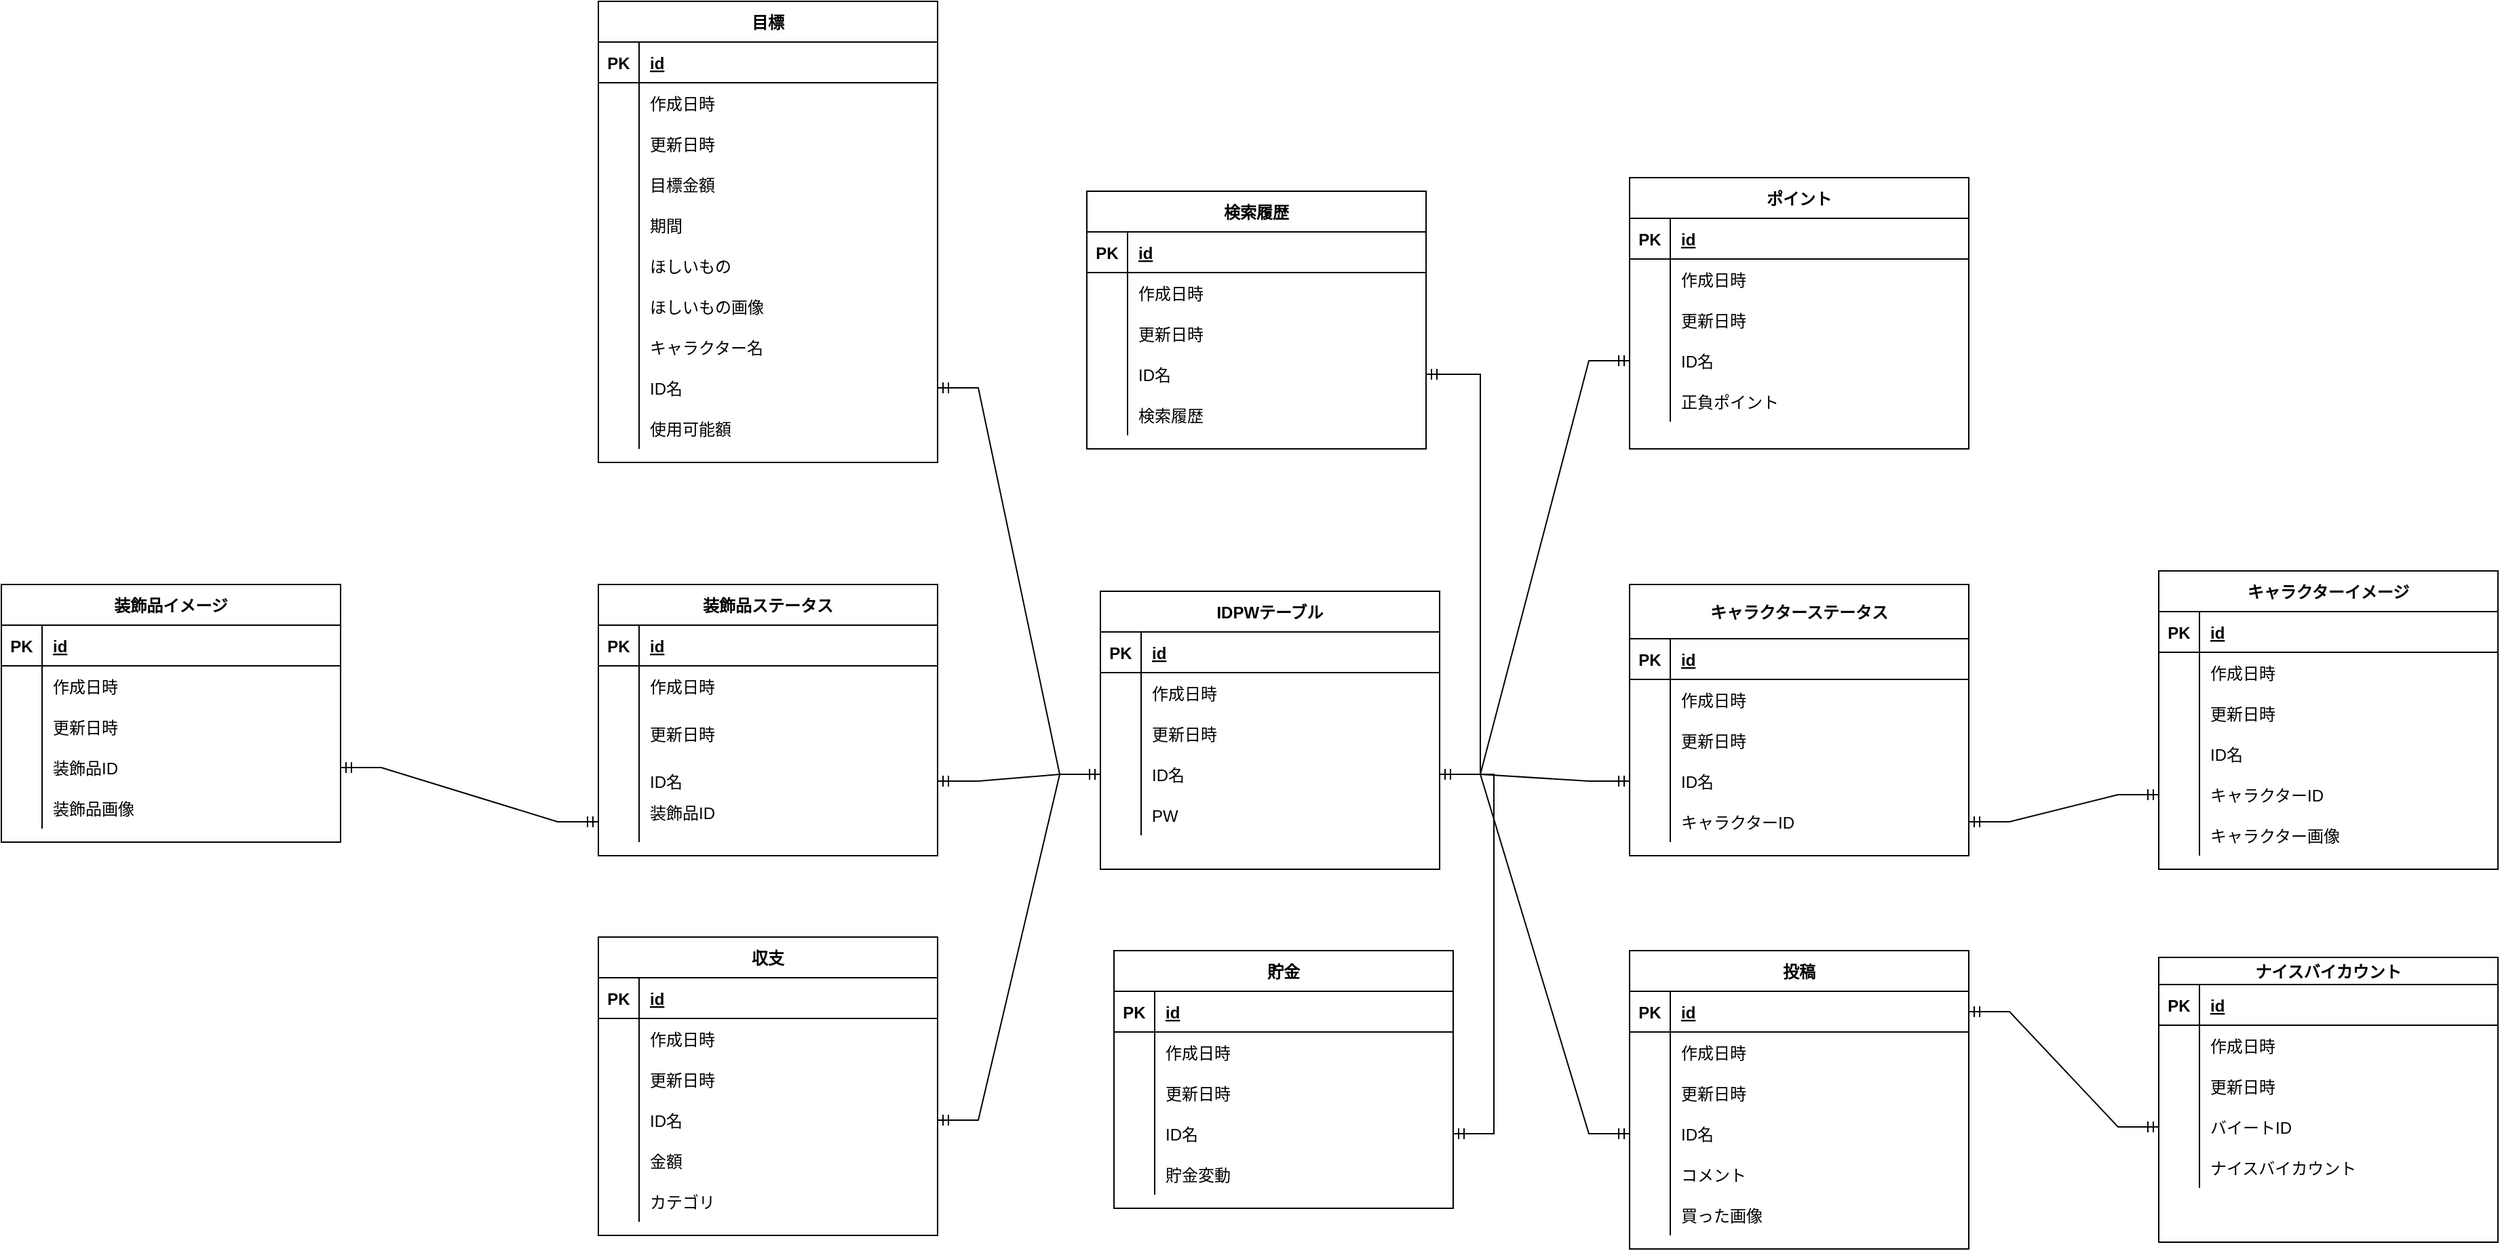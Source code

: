 <mxfile version="21.3.8" type="device">
  <diagram id="R2lEEEUBdFMjLlhIrx00" name="Page-1">
    <mxGraphModel dx="3219" dy="2004" grid="1" gridSize="10" guides="1" tooltips="1" connect="1" arrows="1" fold="1" page="1" pageScale="1" pageWidth="850" pageHeight="1100" math="0" shadow="0" extFonts="Permanent Marker^https://fonts.googleapis.com/css?family=Permanent+Marker">
      <root>
        <mxCell id="0" />
        <mxCell id="1" parent="0" />
        <mxCell id="C-vyLk0tnHw3VtMMgP7b-13" value="IDPWテーブル" style="shape=table;startSize=30;container=1;collapsible=1;childLayout=tableLayout;fixedRows=1;rowLines=0;fontStyle=1;align=center;resizeLast=1;movable=1;resizable=1;rotatable=1;deletable=1;editable=1;locked=0;connectable=1;" parent="1" vertex="1">
          <mxGeometry x="310" y="-485" width="250" height="205" as="geometry" />
        </mxCell>
        <mxCell id="C-vyLk0tnHw3VtMMgP7b-14" value="" style="shape=partialRectangle;collapsible=0;dropTarget=0;pointerEvents=0;fillColor=none;points=[[0,0.5],[1,0.5]];portConstraint=eastwest;top=0;left=0;right=0;bottom=1;" parent="C-vyLk0tnHw3VtMMgP7b-13" vertex="1">
          <mxGeometry y="30" width="250" height="30" as="geometry" />
        </mxCell>
        <mxCell id="C-vyLk0tnHw3VtMMgP7b-15" value="PK" style="shape=partialRectangle;overflow=hidden;connectable=0;fillColor=none;top=0;left=0;bottom=0;right=0;fontStyle=1;" parent="C-vyLk0tnHw3VtMMgP7b-14" vertex="1">
          <mxGeometry width="30" height="30" as="geometry">
            <mxRectangle width="30" height="30" as="alternateBounds" />
          </mxGeometry>
        </mxCell>
        <mxCell id="C-vyLk0tnHw3VtMMgP7b-16" value="id" style="shape=partialRectangle;overflow=hidden;connectable=0;fillColor=none;top=0;left=0;bottom=0;right=0;align=left;spacingLeft=6;fontStyle=5;" parent="C-vyLk0tnHw3VtMMgP7b-14" vertex="1">
          <mxGeometry x="30" width="220" height="30" as="geometry">
            <mxRectangle width="220" height="30" as="alternateBounds" />
          </mxGeometry>
        </mxCell>
        <mxCell id="C-vyLk0tnHw3VtMMgP7b-17" value="" style="shape=partialRectangle;collapsible=0;dropTarget=0;pointerEvents=0;fillColor=none;points=[[0,0.5],[1,0.5]];portConstraint=eastwest;top=0;left=0;right=0;bottom=0;" parent="C-vyLk0tnHw3VtMMgP7b-13" vertex="1">
          <mxGeometry y="60" width="250" height="30" as="geometry" />
        </mxCell>
        <mxCell id="C-vyLk0tnHw3VtMMgP7b-18" value="" style="shape=partialRectangle;overflow=hidden;connectable=0;fillColor=none;top=0;left=0;bottom=0;right=0;" parent="C-vyLk0tnHw3VtMMgP7b-17" vertex="1">
          <mxGeometry width="30" height="30" as="geometry">
            <mxRectangle width="30" height="30" as="alternateBounds" />
          </mxGeometry>
        </mxCell>
        <mxCell id="C-vyLk0tnHw3VtMMgP7b-19" value="作成日時" style="shape=partialRectangle;overflow=hidden;connectable=0;fillColor=none;top=0;left=0;bottom=0;right=0;align=left;spacingLeft=6;" parent="C-vyLk0tnHw3VtMMgP7b-17" vertex="1">
          <mxGeometry x="30" width="220" height="30" as="geometry">
            <mxRectangle width="220" height="30" as="alternateBounds" />
          </mxGeometry>
        </mxCell>
        <mxCell id="C-vyLk0tnHw3VtMMgP7b-20" value="" style="shape=partialRectangle;collapsible=0;dropTarget=0;pointerEvents=0;fillColor=none;points=[[0,0.5],[1,0.5]];portConstraint=eastwest;top=0;left=0;right=0;bottom=0;" parent="C-vyLk0tnHw3VtMMgP7b-13" vertex="1">
          <mxGeometry y="90" width="250" height="30" as="geometry" />
        </mxCell>
        <mxCell id="C-vyLk0tnHw3VtMMgP7b-21" value="" style="shape=partialRectangle;overflow=hidden;connectable=0;fillColor=none;top=0;left=0;bottom=0;right=0;" parent="C-vyLk0tnHw3VtMMgP7b-20" vertex="1">
          <mxGeometry width="30" height="30" as="geometry">
            <mxRectangle width="30" height="30" as="alternateBounds" />
          </mxGeometry>
        </mxCell>
        <mxCell id="C-vyLk0tnHw3VtMMgP7b-22" value="更新日時" style="shape=partialRectangle;overflow=hidden;connectable=0;fillColor=none;top=0;left=0;bottom=0;right=0;align=left;spacingLeft=6;" parent="C-vyLk0tnHw3VtMMgP7b-20" vertex="1">
          <mxGeometry x="30" width="220" height="30" as="geometry">
            <mxRectangle width="220" height="30" as="alternateBounds" />
          </mxGeometry>
        </mxCell>
        <mxCell id="FGgHXsNRaZsZWSZ2lovs-81" value="" style="shape=partialRectangle;collapsible=0;dropTarget=0;pointerEvents=0;fillColor=none;points=[[0,0.5],[1,0.5]];portConstraint=eastwest;top=0;left=0;right=0;bottom=0;" parent="C-vyLk0tnHw3VtMMgP7b-13" vertex="1">
          <mxGeometry y="120" width="250" height="30" as="geometry" />
        </mxCell>
        <mxCell id="FGgHXsNRaZsZWSZ2lovs-82" value="" style="shape=partialRectangle;overflow=hidden;connectable=0;fillColor=none;top=0;left=0;bottom=0;right=0;" parent="FGgHXsNRaZsZWSZ2lovs-81" vertex="1">
          <mxGeometry width="30" height="30" as="geometry">
            <mxRectangle width="30" height="30" as="alternateBounds" />
          </mxGeometry>
        </mxCell>
        <mxCell id="FGgHXsNRaZsZWSZ2lovs-83" value="ID名" style="shape=partialRectangle;overflow=hidden;connectable=0;fillColor=none;top=0;left=0;bottom=0;right=0;align=left;spacingLeft=6;" parent="FGgHXsNRaZsZWSZ2lovs-81" vertex="1">
          <mxGeometry x="30" width="220" height="30" as="geometry">
            <mxRectangle width="220" height="30" as="alternateBounds" />
          </mxGeometry>
        </mxCell>
        <mxCell id="FGgHXsNRaZsZWSZ2lovs-162" value="" style="shape=partialRectangle;collapsible=0;dropTarget=0;pointerEvents=0;fillColor=none;points=[[0,0.5],[1,0.5]];portConstraint=eastwest;top=0;left=0;right=0;bottom=0;" parent="C-vyLk0tnHw3VtMMgP7b-13" vertex="1">
          <mxGeometry y="150" width="250" height="30" as="geometry" />
        </mxCell>
        <mxCell id="FGgHXsNRaZsZWSZ2lovs-163" value="" style="shape=partialRectangle;overflow=hidden;connectable=0;fillColor=none;top=0;left=0;bottom=0;right=0;" parent="FGgHXsNRaZsZWSZ2lovs-162" vertex="1">
          <mxGeometry width="30" height="30" as="geometry">
            <mxRectangle width="30" height="30" as="alternateBounds" />
          </mxGeometry>
        </mxCell>
        <mxCell id="FGgHXsNRaZsZWSZ2lovs-164" value="PW" style="shape=partialRectangle;overflow=hidden;connectable=0;fillColor=none;top=0;left=0;bottom=0;right=0;align=left;spacingLeft=6;" parent="FGgHXsNRaZsZWSZ2lovs-162" vertex="1">
          <mxGeometry x="30" width="220" height="30" as="geometry">
            <mxRectangle width="220" height="30" as="alternateBounds" />
          </mxGeometry>
        </mxCell>
        <mxCell id="FGgHXsNRaZsZWSZ2lovs-165" value="収支" style="shape=table;startSize=30;container=1;collapsible=1;childLayout=tableLayout;fixedRows=1;rowLines=0;fontStyle=1;align=center;resizeLast=1;movable=1;resizable=1;rotatable=1;deletable=1;editable=1;locked=0;connectable=1;" parent="1" vertex="1">
          <mxGeometry x="-60" y="-230" width="250" height="220" as="geometry" />
        </mxCell>
        <mxCell id="FGgHXsNRaZsZWSZ2lovs-166" value="" style="shape=partialRectangle;collapsible=0;dropTarget=0;pointerEvents=0;fillColor=none;points=[[0,0.5],[1,0.5]];portConstraint=eastwest;top=0;left=0;right=0;bottom=1;" parent="FGgHXsNRaZsZWSZ2lovs-165" vertex="1">
          <mxGeometry y="30" width="250" height="30" as="geometry" />
        </mxCell>
        <mxCell id="FGgHXsNRaZsZWSZ2lovs-167" value="PK" style="shape=partialRectangle;overflow=hidden;connectable=0;fillColor=none;top=0;left=0;bottom=0;right=0;fontStyle=1;" parent="FGgHXsNRaZsZWSZ2lovs-166" vertex="1">
          <mxGeometry width="30" height="30" as="geometry">
            <mxRectangle width="30" height="30" as="alternateBounds" />
          </mxGeometry>
        </mxCell>
        <mxCell id="FGgHXsNRaZsZWSZ2lovs-168" value="id" style="shape=partialRectangle;overflow=hidden;connectable=0;fillColor=none;top=0;left=0;bottom=0;right=0;align=left;spacingLeft=6;fontStyle=5;" parent="FGgHXsNRaZsZWSZ2lovs-166" vertex="1">
          <mxGeometry x="30" width="220" height="30" as="geometry">
            <mxRectangle width="220" height="30" as="alternateBounds" />
          </mxGeometry>
        </mxCell>
        <mxCell id="FGgHXsNRaZsZWSZ2lovs-169" value="" style="shape=partialRectangle;collapsible=0;dropTarget=0;pointerEvents=0;fillColor=none;points=[[0,0.5],[1,0.5]];portConstraint=eastwest;top=0;left=0;right=0;bottom=0;" parent="FGgHXsNRaZsZWSZ2lovs-165" vertex="1">
          <mxGeometry y="60" width="250" height="30" as="geometry" />
        </mxCell>
        <mxCell id="FGgHXsNRaZsZWSZ2lovs-170" value="" style="shape=partialRectangle;overflow=hidden;connectable=0;fillColor=none;top=0;left=0;bottom=0;right=0;" parent="FGgHXsNRaZsZWSZ2lovs-169" vertex="1">
          <mxGeometry width="30" height="30" as="geometry">
            <mxRectangle width="30" height="30" as="alternateBounds" />
          </mxGeometry>
        </mxCell>
        <mxCell id="FGgHXsNRaZsZWSZ2lovs-171" value="作成日時" style="shape=partialRectangle;overflow=hidden;connectable=0;fillColor=none;top=0;left=0;bottom=0;right=0;align=left;spacingLeft=6;" parent="FGgHXsNRaZsZWSZ2lovs-169" vertex="1">
          <mxGeometry x="30" width="220" height="30" as="geometry">
            <mxRectangle width="220" height="30" as="alternateBounds" />
          </mxGeometry>
        </mxCell>
        <mxCell id="FGgHXsNRaZsZWSZ2lovs-172" value="" style="shape=partialRectangle;collapsible=0;dropTarget=0;pointerEvents=0;fillColor=none;points=[[0,0.5],[1,0.5]];portConstraint=eastwest;top=0;left=0;right=0;bottom=0;" parent="FGgHXsNRaZsZWSZ2lovs-165" vertex="1">
          <mxGeometry y="90" width="250" height="30" as="geometry" />
        </mxCell>
        <mxCell id="FGgHXsNRaZsZWSZ2lovs-173" value="" style="shape=partialRectangle;overflow=hidden;connectable=0;fillColor=none;top=0;left=0;bottom=0;right=0;" parent="FGgHXsNRaZsZWSZ2lovs-172" vertex="1">
          <mxGeometry width="30" height="30" as="geometry">
            <mxRectangle width="30" height="30" as="alternateBounds" />
          </mxGeometry>
        </mxCell>
        <mxCell id="FGgHXsNRaZsZWSZ2lovs-174" value="更新日時" style="shape=partialRectangle;overflow=hidden;connectable=0;fillColor=none;top=0;left=0;bottom=0;right=0;align=left;spacingLeft=6;" parent="FGgHXsNRaZsZWSZ2lovs-172" vertex="1">
          <mxGeometry x="30" width="220" height="30" as="geometry">
            <mxRectangle width="220" height="30" as="alternateBounds" />
          </mxGeometry>
        </mxCell>
        <mxCell id="FGgHXsNRaZsZWSZ2lovs-175" value="" style="shape=partialRectangle;collapsible=0;dropTarget=0;pointerEvents=0;fillColor=none;points=[[0,0.5],[1,0.5]];portConstraint=eastwest;top=0;left=0;right=0;bottom=0;" parent="FGgHXsNRaZsZWSZ2lovs-165" vertex="1">
          <mxGeometry y="120" width="250" height="30" as="geometry" />
        </mxCell>
        <mxCell id="FGgHXsNRaZsZWSZ2lovs-176" value="" style="shape=partialRectangle;overflow=hidden;connectable=0;fillColor=none;top=0;left=0;bottom=0;right=0;" parent="FGgHXsNRaZsZWSZ2lovs-175" vertex="1">
          <mxGeometry width="30" height="30" as="geometry">
            <mxRectangle width="30" height="30" as="alternateBounds" />
          </mxGeometry>
        </mxCell>
        <mxCell id="FGgHXsNRaZsZWSZ2lovs-177" value="ID名" style="shape=partialRectangle;overflow=hidden;connectable=0;fillColor=none;top=0;left=0;bottom=0;right=0;align=left;spacingLeft=6;" parent="FGgHXsNRaZsZWSZ2lovs-175" vertex="1">
          <mxGeometry x="30" width="220" height="30" as="geometry">
            <mxRectangle width="220" height="30" as="alternateBounds" />
          </mxGeometry>
        </mxCell>
        <mxCell id="FGgHXsNRaZsZWSZ2lovs-178" value="" style="shape=partialRectangle;collapsible=0;dropTarget=0;pointerEvents=0;fillColor=none;points=[[0,0.5],[1,0.5]];portConstraint=eastwest;top=0;left=0;right=0;bottom=0;" parent="FGgHXsNRaZsZWSZ2lovs-165" vertex="1">
          <mxGeometry y="150" width="250" height="30" as="geometry" />
        </mxCell>
        <mxCell id="FGgHXsNRaZsZWSZ2lovs-179" value="" style="shape=partialRectangle;overflow=hidden;connectable=0;fillColor=none;top=0;left=0;bottom=0;right=0;" parent="FGgHXsNRaZsZWSZ2lovs-178" vertex="1">
          <mxGeometry width="30" height="30" as="geometry">
            <mxRectangle width="30" height="30" as="alternateBounds" />
          </mxGeometry>
        </mxCell>
        <mxCell id="FGgHXsNRaZsZWSZ2lovs-180" value="金額" style="shape=partialRectangle;overflow=hidden;connectable=0;fillColor=none;top=0;left=0;bottom=0;right=0;align=left;spacingLeft=6;" parent="FGgHXsNRaZsZWSZ2lovs-178" vertex="1">
          <mxGeometry x="30" width="220" height="30" as="geometry">
            <mxRectangle width="220" height="30" as="alternateBounds" />
          </mxGeometry>
        </mxCell>
        <mxCell id="FGgHXsNRaZsZWSZ2lovs-181" value="" style="shape=partialRectangle;collapsible=0;dropTarget=0;pointerEvents=0;fillColor=none;points=[[0,0.5],[1,0.5]];portConstraint=eastwest;top=0;left=0;right=0;bottom=0;" parent="FGgHXsNRaZsZWSZ2lovs-165" vertex="1">
          <mxGeometry y="180" width="250" height="30" as="geometry" />
        </mxCell>
        <mxCell id="FGgHXsNRaZsZWSZ2lovs-182" value="" style="shape=partialRectangle;overflow=hidden;connectable=0;fillColor=none;top=0;left=0;bottom=0;right=0;" parent="FGgHXsNRaZsZWSZ2lovs-181" vertex="1">
          <mxGeometry width="30" height="30" as="geometry">
            <mxRectangle width="30" height="30" as="alternateBounds" />
          </mxGeometry>
        </mxCell>
        <mxCell id="FGgHXsNRaZsZWSZ2lovs-183" value="カテゴリ" style="shape=partialRectangle;overflow=hidden;connectable=0;fillColor=none;top=0;left=0;bottom=0;right=0;align=left;spacingLeft=6;" parent="FGgHXsNRaZsZWSZ2lovs-181" vertex="1">
          <mxGeometry x="30" width="220" height="30" as="geometry">
            <mxRectangle width="220" height="30" as="alternateBounds" />
          </mxGeometry>
        </mxCell>
        <mxCell id="FGgHXsNRaZsZWSZ2lovs-203" value="投稿" style="shape=table;startSize=30;container=1;collapsible=1;childLayout=tableLayout;fixedRows=1;rowLines=0;fontStyle=1;align=center;resizeLast=1;movable=1;resizable=1;rotatable=1;deletable=1;editable=1;locked=0;connectable=1;" parent="1" vertex="1">
          <mxGeometry x="700" y="-220" width="250" height="220" as="geometry" />
        </mxCell>
        <mxCell id="FGgHXsNRaZsZWSZ2lovs-204" value="" style="shape=partialRectangle;collapsible=0;dropTarget=0;pointerEvents=0;fillColor=none;points=[[0,0.5],[1,0.5]];portConstraint=eastwest;top=0;left=0;right=0;bottom=1;" parent="FGgHXsNRaZsZWSZ2lovs-203" vertex="1">
          <mxGeometry y="30" width="250" height="30" as="geometry" />
        </mxCell>
        <mxCell id="FGgHXsNRaZsZWSZ2lovs-205" value="PK" style="shape=partialRectangle;overflow=hidden;connectable=0;fillColor=none;top=0;left=0;bottom=0;right=0;fontStyle=1;" parent="FGgHXsNRaZsZWSZ2lovs-204" vertex="1">
          <mxGeometry width="30" height="30" as="geometry">
            <mxRectangle width="30" height="30" as="alternateBounds" />
          </mxGeometry>
        </mxCell>
        <mxCell id="FGgHXsNRaZsZWSZ2lovs-206" value="id" style="shape=partialRectangle;overflow=hidden;connectable=0;fillColor=none;top=0;left=0;bottom=0;right=0;align=left;spacingLeft=6;fontStyle=5;" parent="FGgHXsNRaZsZWSZ2lovs-204" vertex="1">
          <mxGeometry x="30" width="220" height="30" as="geometry">
            <mxRectangle width="220" height="30" as="alternateBounds" />
          </mxGeometry>
        </mxCell>
        <mxCell id="FGgHXsNRaZsZWSZ2lovs-207" value="" style="shape=partialRectangle;collapsible=0;dropTarget=0;pointerEvents=0;fillColor=none;points=[[0,0.5],[1,0.5]];portConstraint=eastwest;top=0;left=0;right=0;bottom=0;" parent="FGgHXsNRaZsZWSZ2lovs-203" vertex="1">
          <mxGeometry y="60" width="250" height="30" as="geometry" />
        </mxCell>
        <mxCell id="FGgHXsNRaZsZWSZ2lovs-208" value="" style="shape=partialRectangle;overflow=hidden;connectable=0;fillColor=none;top=0;left=0;bottom=0;right=0;" parent="FGgHXsNRaZsZWSZ2lovs-207" vertex="1">
          <mxGeometry width="30" height="30" as="geometry">
            <mxRectangle width="30" height="30" as="alternateBounds" />
          </mxGeometry>
        </mxCell>
        <mxCell id="FGgHXsNRaZsZWSZ2lovs-209" value="作成日時" style="shape=partialRectangle;overflow=hidden;connectable=0;fillColor=none;top=0;left=0;bottom=0;right=0;align=left;spacingLeft=6;" parent="FGgHXsNRaZsZWSZ2lovs-207" vertex="1">
          <mxGeometry x="30" width="220" height="30" as="geometry">
            <mxRectangle width="220" height="30" as="alternateBounds" />
          </mxGeometry>
        </mxCell>
        <mxCell id="FGgHXsNRaZsZWSZ2lovs-210" value="" style="shape=partialRectangle;collapsible=0;dropTarget=0;pointerEvents=0;fillColor=none;points=[[0,0.5],[1,0.5]];portConstraint=eastwest;top=0;left=0;right=0;bottom=0;" parent="FGgHXsNRaZsZWSZ2lovs-203" vertex="1">
          <mxGeometry y="90" width="250" height="30" as="geometry" />
        </mxCell>
        <mxCell id="FGgHXsNRaZsZWSZ2lovs-211" value="" style="shape=partialRectangle;overflow=hidden;connectable=0;fillColor=none;top=0;left=0;bottom=0;right=0;" parent="FGgHXsNRaZsZWSZ2lovs-210" vertex="1">
          <mxGeometry width="30" height="30" as="geometry">
            <mxRectangle width="30" height="30" as="alternateBounds" />
          </mxGeometry>
        </mxCell>
        <mxCell id="FGgHXsNRaZsZWSZ2lovs-212" value="更新日時" style="shape=partialRectangle;overflow=hidden;connectable=0;fillColor=none;top=0;left=0;bottom=0;right=0;align=left;spacingLeft=6;" parent="FGgHXsNRaZsZWSZ2lovs-210" vertex="1">
          <mxGeometry x="30" width="220" height="30" as="geometry">
            <mxRectangle width="220" height="30" as="alternateBounds" />
          </mxGeometry>
        </mxCell>
        <mxCell id="FGgHXsNRaZsZWSZ2lovs-213" value="" style="shape=partialRectangle;collapsible=0;dropTarget=0;pointerEvents=0;fillColor=none;points=[[0,0.5],[1,0.5]];portConstraint=eastwest;top=0;left=0;right=0;bottom=0;" parent="FGgHXsNRaZsZWSZ2lovs-203" vertex="1">
          <mxGeometry y="120" width="250" height="30" as="geometry" />
        </mxCell>
        <mxCell id="FGgHXsNRaZsZWSZ2lovs-214" value="" style="shape=partialRectangle;overflow=hidden;connectable=0;fillColor=none;top=0;left=0;bottom=0;right=0;" parent="FGgHXsNRaZsZWSZ2lovs-213" vertex="1">
          <mxGeometry width="30" height="30" as="geometry">
            <mxRectangle width="30" height="30" as="alternateBounds" />
          </mxGeometry>
        </mxCell>
        <mxCell id="FGgHXsNRaZsZWSZ2lovs-215" value="ID名" style="shape=partialRectangle;overflow=hidden;connectable=0;fillColor=none;top=0;left=0;bottom=0;right=0;align=left;spacingLeft=6;" parent="FGgHXsNRaZsZWSZ2lovs-213" vertex="1">
          <mxGeometry x="30" width="220" height="30" as="geometry">
            <mxRectangle width="220" height="30" as="alternateBounds" />
          </mxGeometry>
        </mxCell>
        <mxCell id="FGgHXsNRaZsZWSZ2lovs-216" value="" style="shape=partialRectangle;collapsible=0;dropTarget=0;pointerEvents=0;fillColor=none;points=[[0,0.5],[1,0.5]];portConstraint=eastwest;top=0;left=0;right=0;bottom=0;" parent="FGgHXsNRaZsZWSZ2lovs-203" vertex="1">
          <mxGeometry y="150" width="250" height="30" as="geometry" />
        </mxCell>
        <mxCell id="FGgHXsNRaZsZWSZ2lovs-217" value="" style="shape=partialRectangle;overflow=hidden;connectable=0;fillColor=none;top=0;left=0;bottom=0;right=0;" parent="FGgHXsNRaZsZWSZ2lovs-216" vertex="1">
          <mxGeometry width="30" height="30" as="geometry">
            <mxRectangle width="30" height="30" as="alternateBounds" />
          </mxGeometry>
        </mxCell>
        <mxCell id="FGgHXsNRaZsZWSZ2lovs-218" value="コメント" style="shape=partialRectangle;overflow=hidden;connectable=0;fillColor=none;top=0;left=0;bottom=0;right=0;align=left;spacingLeft=6;" parent="FGgHXsNRaZsZWSZ2lovs-216" vertex="1">
          <mxGeometry x="30" width="220" height="30" as="geometry">
            <mxRectangle width="220" height="30" as="alternateBounds" />
          </mxGeometry>
        </mxCell>
        <mxCell id="FGgHXsNRaZsZWSZ2lovs-219" value="" style="shape=partialRectangle;collapsible=0;dropTarget=0;pointerEvents=0;fillColor=none;points=[[0,0.5],[1,0.5]];portConstraint=eastwest;top=0;left=0;right=0;bottom=0;" parent="FGgHXsNRaZsZWSZ2lovs-203" vertex="1">
          <mxGeometry y="180" width="250" height="30" as="geometry" />
        </mxCell>
        <mxCell id="FGgHXsNRaZsZWSZ2lovs-220" value="" style="shape=partialRectangle;overflow=hidden;connectable=0;fillColor=none;top=0;left=0;bottom=0;right=0;" parent="FGgHXsNRaZsZWSZ2lovs-219" vertex="1">
          <mxGeometry width="30" height="30" as="geometry">
            <mxRectangle width="30" height="30" as="alternateBounds" />
          </mxGeometry>
        </mxCell>
        <mxCell id="FGgHXsNRaZsZWSZ2lovs-221" value="買った画像" style="shape=partialRectangle;overflow=hidden;connectable=0;fillColor=none;top=0;left=0;bottom=0;right=0;align=left;spacingLeft=6;" parent="FGgHXsNRaZsZWSZ2lovs-219" vertex="1">
          <mxGeometry x="30" width="220" height="30" as="geometry">
            <mxRectangle width="220" height="30" as="alternateBounds" />
          </mxGeometry>
        </mxCell>
        <mxCell id="FGgHXsNRaZsZWSZ2lovs-222" value="キャラクターステータス" style="shape=table;startSize=40;container=1;collapsible=1;childLayout=tableLayout;fixedRows=1;rowLines=0;fontStyle=1;align=center;resizeLast=1;movable=1;resizable=1;rotatable=1;deletable=1;editable=1;locked=0;connectable=1;" parent="1" vertex="1">
          <mxGeometry x="700" y="-490" width="250" height="200" as="geometry" />
        </mxCell>
        <mxCell id="FGgHXsNRaZsZWSZ2lovs-223" value="" style="shape=partialRectangle;collapsible=0;dropTarget=0;pointerEvents=0;fillColor=none;points=[[0,0.5],[1,0.5]];portConstraint=eastwest;top=0;left=0;right=0;bottom=1;" parent="FGgHXsNRaZsZWSZ2lovs-222" vertex="1">
          <mxGeometry y="40" width="250" height="30" as="geometry" />
        </mxCell>
        <mxCell id="FGgHXsNRaZsZWSZ2lovs-224" value="PK" style="shape=partialRectangle;overflow=hidden;connectable=0;fillColor=none;top=0;left=0;bottom=0;right=0;fontStyle=1;" parent="FGgHXsNRaZsZWSZ2lovs-223" vertex="1">
          <mxGeometry width="30" height="30" as="geometry">
            <mxRectangle width="30" height="30" as="alternateBounds" />
          </mxGeometry>
        </mxCell>
        <mxCell id="FGgHXsNRaZsZWSZ2lovs-225" value="id" style="shape=partialRectangle;overflow=hidden;connectable=0;fillColor=none;top=0;left=0;bottom=0;right=0;align=left;spacingLeft=6;fontStyle=5;" parent="FGgHXsNRaZsZWSZ2lovs-223" vertex="1">
          <mxGeometry x="30" width="220" height="30" as="geometry">
            <mxRectangle width="220" height="30" as="alternateBounds" />
          </mxGeometry>
        </mxCell>
        <mxCell id="FGgHXsNRaZsZWSZ2lovs-226" value="" style="shape=partialRectangle;collapsible=0;dropTarget=0;pointerEvents=0;fillColor=none;points=[[0,0.5],[1,0.5]];portConstraint=eastwest;top=0;left=0;right=0;bottom=0;" parent="FGgHXsNRaZsZWSZ2lovs-222" vertex="1">
          <mxGeometry y="70" width="250" height="30" as="geometry" />
        </mxCell>
        <mxCell id="FGgHXsNRaZsZWSZ2lovs-227" value="" style="shape=partialRectangle;overflow=hidden;connectable=0;fillColor=none;top=0;left=0;bottom=0;right=0;" parent="FGgHXsNRaZsZWSZ2lovs-226" vertex="1">
          <mxGeometry width="30" height="30" as="geometry">
            <mxRectangle width="30" height="30" as="alternateBounds" />
          </mxGeometry>
        </mxCell>
        <mxCell id="FGgHXsNRaZsZWSZ2lovs-228" value="作成日時" style="shape=partialRectangle;overflow=hidden;connectable=0;fillColor=none;top=0;left=0;bottom=0;right=0;align=left;spacingLeft=6;" parent="FGgHXsNRaZsZWSZ2lovs-226" vertex="1">
          <mxGeometry x="30" width="220" height="30" as="geometry">
            <mxRectangle width="220" height="30" as="alternateBounds" />
          </mxGeometry>
        </mxCell>
        <mxCell id="FGgHXsNRaZsZWSZ2lovs-229" value="" style="shape=partialRectangle;collapsible=0;dropTarget=0;pointerEvents=0;fillColor=none;points=[[0,0.5],[1,0.5]];portConstraint=eastwest;top=0;left=0;right=0;bottom=0;" parent="FGgHXsNRaZsZWSZ2lovs-222" vertex="1">
          <mxGeometry y="100" width="250" height="30" as="geometry" />
        </mxCell>
        <mxCell id="FGgHXsNRaZsZWSZ2lovs-230" value="" style="shape=partialRectangle;overflow=hidden;connectable=0;fillColor=none;top=0;left=0;bottom=0;right=0;" parent="FGgHXsNRaZsZWSZ2lovs-229" vertex="1">
          <mxGeometry width="30" height="30" as="geometry">
            <mxRectangle width="30" height="30" as="alternateBounds" />
          </mxGeometry>
        </mxCell>
        <mxCell id="FGgHXsNRaZsZWSZ2lovs-231" value="更新日時" style="shape=partialRectangle;overflow=hidden;connectable=0;fillColor=none;top=0;left=0;bottom=0;right=0;align=left;spacingLeft=6;" parent="FGgHXsNRaZsZWSZ2lovs-229" vertex="1">
          <mxGeometry x="30" width="220" height="30" as="geometry">
            <mxRectangle width="220" height="30" as="alternateBounds" />
          </mxGeometry>
        </mxCell>
        <mxCell id="FGgHXsNRaZsZWSZ2lovs-232" value="" style="shape=partialRectangle;collapsible=0;dropTarget=0;pointerEvents=0;fillColor=none;points=[[0,0.5],[1,0.5]];portConstraint=eastwest;top=0;left=0;right=0;bottom=0;" parent="FGgHXsNRaZsZWSZ2lovs-222" vertex="1">
          <mxGeometry y="130" width="250" height="30" as="geometry" />
        </mxCell>
        <mxCell id="FGgHXsNRaZsZWSZ2lovs-233" value="" style="shape=partialRectangle;overflow=hidden;connectable=0;fillColor=none;top=0;left=0;bottom=0;right=0;" parent="FGgHXsNRaZsZWSZ2lovs-232" vertex="1">
          <mxGeometry width="30" height="30" as="geometry">
            <mxRectangle width="30" height="30" as="alternateBounds" />
          </mxGeometry>
        </mxCell>
        <mxCell id="FGgHXsNRaZsZWSZ2lovs-234" value="ID名" style="shape=partialRectangle;overflow=hidden;connectable=0;fillColor=none;top=0;left=0;bottom=0;right=0;align=left;spacingLeft=6;" parent="FGgHXsNRaZsZWSZ2lovs-232" vertex="1">
          <mxGeometry x="30" width="220" height="30" as="geometry">
            <mxRectangle width="220" height="30" as="alternateBounds" />
          </mxGeometry>
        </mxCell>
        <mxCell id="FGgHXsNRaZsZWSZ2lovs-235" value="" style="shape=partialRectangle;collapsible=0;dropTarget=0;pointerEvents=0;fillColor=none;points=[[0,0.5],[1,0.5]];portConstraint=eastwest;top=0;left=0;right=0;bottom=0;" parent="FGgHXsNRaZsZWSZ2lovs-222" vertex="1">
          <mxGeometry y="160" width="250" height="30" as="geometry" />
        </mxCell>
        <mxCell id="FGgHXsNRaZsZWSZ2lovs-236" value="" style="shape=partialRectangle;overflow=hidden;connectable=0;fillColor=none;top=0;left=0;bottom=0;right=0;" parent="FGgHXsNRaZsZWSZ2lovs-235" vertex="1">
          <mxGeometry width="30" height="30" as="geometry">
            <mxRectangle width="30" height="30" as="alternateBounds" />
          </mxGeometry>
        </mxCell>
        <mxCell id="FGgHXsNRaZsZWSZ2lovs-237" value="キャラクターID" style="shape=partialRectangle;overflow=hidden;connectable=0;fillColor=none;top=0;left=0;bottom=0;right=0;align=left;spacingLeft=6;" parent="FGgHXsNRaZsZWSZ2lovs-235" vertex="1">
          <mxGeometry x="30" width="220" height="30" as="geometry">
            <mxRectangle width="220" height="30" as="alternateBounds" />
          </mxGeometry>
        </mxCell>
        <mxCell id="FGgHXsNRaZsZWSZ2lovs-241" value="ナイスバイカウント" style="shape=table;startSize=20;container=1;collapsible=1;childLayout=tableLayout;fixedRows=1;rowLines=0;fontStyle=1;align=center;resizeLast=1;movable=1;resizable=1;rotatable=1;deletable=1;editable=1;locked=0;connectable=1;" parent="1" vertex="1">
          <mxGeometry x="1090" y="-215" width="250" height="210" as="geometry" />
        </mxCell>
        <mxCell id="FGgHXsNRaZsZWSZ2lovs-242" value="" style="shape=partialRectangle;collapsible=0;dropTarget=0;pointerEvents=0;fillColor=none;points=[[0,0.5],[1,0.5]];portConstraint=eastwest;top=0;left=0;right=0;bottom=1;" parent="FGgHXsNRaZsZWSZ2lovs-241" vertex="1">
          <mxGeometry y="20" width="250" height="30" as="geometry" />
        </mxCell>
        <mxCell id="FGgHXsNRaZsZWSZ2lovs-243" value="PK" style="shape=partialRectangle;overflow=hidden;connectable=0;fillColor=none;top=0;left=0;bottom=0;right=0;fontStyle=1;" parent="FGgHXsNRaZsZWSZ2lovs-242" vertex="1">
          <mxGeometry width="30" height="30" as="geometry">
            <mxRectangle width="30" height="30" as="alternateBounds" />
          </mxGeometry>
        </mxCell>
        <mxCell id="FGgHXsNRaZsZWSZ2lovs-244" value="id" style="shape=partialRectangle;overflow=hidden;connectable=0;fillColor=none;top=0;left=0;bottom=0;right=0;align=left;spacingLeft=6;fontStyle=5;" parent="FGgHXsNRaZsZWSZ2lovs-242" vertex="1">
          <mxGeometry x="30" width="220" height="30" as="geometry">
            <mxRectangle width="220" height="30" as="alternateBounds" />
          </mxGeometry>
        </mxCell>
        <mxCell id="FGgHXsNRaZsZWSZ2lovs-245" value="" style="shape=partialRectangle;collapsible=0;dropTarget=0;pointerEvents=0;fillColor=none;points=[[0,0.5],[1,0.5]];portConstraint=eastwest;top=0;left=0;right=0;bottom=0;" parent="FGgHXsNRaZsZWSZ2lovs-241" vertex="1">
          <mxGeometry y="50" width="250" height="30" as="geometry" />
        </mxCell>
        <mxCell id="FGgHXsNRaZsZWSZ2lovs-246" value="" style="shape=partialRectangle;overflow=hidden;connectable=0;fillColor=none;top=0;left=0;bottom=0;right=0;" parent="FGgHXsNRaZsZWSZ2lovs-245" vertex="1">
          <mxGeometry width="30" height="30" as="geometry">
            <mxRectangle width="30" height="30" as="alternateBounds" />
          </mxGeometry>
        </mxCell>
        <mxCell id="FGgHXsNRaZsZWSZ2lovs-247" value="作成日時" style="shape=partialRectangle;overflow=hidden;connectable=0;fillColor=none;top=0;left=0;bottom=0;right=0;align=left;spacingLeft=6;" parent="FGgHXsNRaZsZWSZ2lovs-245" vertex="1">
          <mxGeometry x="30" width="220" height="30" as="geometry">
            <mxRectangle width="220" height="30" as="alternateBounds" />
          </mxGeometry>
        </mxCell>
        <mxCell id="FGgHXsNRaZsZWSZ2lovs-248" value="" style="shape=partialRectangle;collapsible=0;dropTarget=0;pointerEvents=0;fillColor=none;points=[[0,0.5],[1,0.5]];portConstraint=eastwest;top=0;left=0;right=0;bottom=0;" parent="FGgHXsNRaZsZWSZ2lovs-241" vertex="1">
          <mxGeometry y="80" width="250" height="30" as="geometry" />
        </mxCell>
        <mxCell id="FGgHXsNRaZsZWSZ2lovs-249" value="" style="shape=partialRectangle;overflow=hidden;connectable=0;fillColor=none;top=0;left=0;bottom=0;right=0;" parent="FGgHXsNRaZsZWSZ2lovs-248" vertex="1">
          <mxGeometry width="30" height="30" as="geometry">
            <mxRectangle width="30" height="30" as="alternateBounds" />
          </mxGeometry>
        </mxCell>
        <mxCell id="FGgHXsNRaZsZWSZ2lovs-250" value="更新日時" style="shape=partialRectangle;overflow=hidden;connectable=0;fillColor=none;top=0;left=0;bottom=0;right=0;align=left;spacingLeft=6;" parent="FGgHXsNRaZsZWSZ2lovs-248" vertex="1">
          <mxGeometry x="30" width="220" height="30" as="geometry">
            <mxRectangle width="220" height="30" as="alternateBounds" />
          </mxGeometry>
        </mxCell>
        <mxCell id="FGgHXsNRaZsZWSZ2lovs-251" value="" style="shape=partialRectangle;collapsible=0;dropTarget=0;pointerEvents=0;fillColor=none;points=[[0,0.5],[1,0.5]];portConstraint=eastwest;top=0;left=0;right=0;bottom=0;" parent="FGgHXsNRaZsZWSZ2lovs-241" vertex="1">
          <mxGeometry y="110" width="250" height="30" as="geometry" />
        </mxCell>
        <mxCell id="FGgHXsNRaZsZWSZ2lovs-252" value="" style="shape=partialRectangle;overflow=hidden;connectable=0;fillColor=none;top=0;left=0;bottom=0;right=0;" parent="FGgHXsNRaZsZWSZ2lovs-251" vertex="1">
          <mxGeometry width="30" height="30" as="geometry">
            <mxRectangle width="30" height="30" as="alternateBounds" />
          </mxGeometry>
        </mxCell>
        <mxCell id="FGgHXsNRaZsZWSZ2lovs-253" value="バイートID" style="shape=partialRectangle;overflow=hidden;connectable=0;fillColor=none;top=0;left=0;bottom=0;right=0;align=left;spacingLeft=6;" parent="FGgHXsNRaZsZWSZ2lovs-251" vertex="1">
          <mxGeometry x="30" width="220" height="30" as="geometry">
            <mxRectangle width="220" height="30" as="alternateBounds" />
          </mxGeometry>
        </mxCell>
        <mxCell id="FGgHXsNRaZsZWSZ2lovs-254" value="" style="shape=partialRectangle;collapsible=0;dropTarget=0;pointerEvents=0;fillColor=none;points=[[0,0.5],[1,0.5]];portConstraint=eastwest;top=0;left=0;right=0;bottom=0;" parent="FGgHXsNRaZsZWSZ2lovs-241" vertex="1">
          <mxGeometry y="140" width="250" height="30" as="geometry" />
        </mxCell>
        <mxCell id="FGgHXsNRaZsZWSZ2lovs-255" value="" style="shape=partialRectangle;overflow=hidden;connectable=0;fillColor=none;top=0;left=0;bottom=0;right=0;" parent="FGgHXsNRaZsZWSZ2lovs-254" vertex="1">
          <mxGeometry width="30" height="30" as="geometry">
            <mxRectangle width="30" height="30" as="alternateBounds" />
          </mxGeometry>
        </mxCell>
        <mxCell id="FGgHXsNRaZsZWSZ2lovs-256" value="ナイスバイカウント" style="shape=partialRectangle;overflow=hidden;connectable=0;fillColor=none;top=0;left=0;bottom=0;right=0;align=left;spacingLeft=6;" parent="FGgHXsNRaZsZWSZ2lovs-254" vertex="1">
          <mxGeometry x="30" width="220" height="30" as="geometry">
            <mxRectangle width="220" height="30" as="alternateBounds" />
          </mxGeometry>
        </mxCell>
        <mxCell id="FGgHXsNRaZsZWSZ2lovs-260" value="目標" style="shape=table;startSize=30;container=1;collapsible=1;childLayout=tableLayout;fixedRows=1;rowLines=0;fontStyle=1;align=center;resizeLast=1;movable=1;resizable=1;rotatable=1;deletable=1;editable=1;locked=0;connectable=1;" parent="1" vertex="1">
          <mxGeometry x="-60" y="-920" width="250" height="340" as="geometry" />
        </mxCell>
        <mxCell id="FGgHXsNRaZsZWSZ2lovs-261" value="" style="shape=partialRectangle;collapsible=0;dropTarget=0;pointerEvents=0;fillColor=none;points=[[0,0.5],[1,0.5]];portConstraint=eastwest;top=0;left=0;right=0;bottom=1;" parent="FGgHXsNRaZsZWSZ2lovs-260" vertex="1">
          <mxGeometry y="30" width="250" height="30" as="geometry" />
        </mxCell>
        <mxCell id="FGgHXsNRaZsZWSZ2lovs-262" value="PK" style="shape=partialRectangle;overflow=hidden;connectable=0;fillColor=none;top=0;left=0;bottom=0;right=0;fontStyle=1;" parent="FGgHXsNRaZsZWSZ2lovs-261" vertex="1">
          <mxGeometry width="30" height="30" as="geometry">
            <mxRectangle width="30" height="30" as="alternateBounds" />
          </mxGeometry>
        </mxCell>
        <mxCell id="FGgHXsNRaZsZWSZ2lovs-263" value="id" style="shape=partialRectangle;overflow=hidden;connectable=0;fillColor=none;top=0;left=0;bottom=0;right=0;align=left;spacingLeft=6;fontStyle=5;" parent="FGgHXsNRaZsZWSZ2lovs-261" vertex="1">
          <mxGeometry x="30" width="220" height="30" as="geometry">
            <mxRectangle width="220" height="30" as="alternateBounds" />
          </mxGeometry>
        </mxCell>
        <mxCell id="FGgHXsNRaZsZWSZ2lovs-264" value="" style="shape=partialRectangle;collapsible=0;dropTarget=0;pointerEvents=0;fillColor=none;points=[[0,0.5],[1,0.5]];portConstraint=eastwest;top=0;left=0;right=0;bottom=0;" parent="FGgHXsNRaZsZWSZ2lovs-260" vertex="1">
          <mxGeometry y="60" width="250" height="30" as="geometry" />
        </mxCell>
        <mxCell id="FGgHXsNRaZsZWSZ2lovs-265" value="" style="shape=partialRectangle;overflow=hidden;connectable=0;fillColor=none;top=0;left=0;bottom=0;right=0;" parent="FGgHXsNRaZsZWSZ2lovs-264" vertex="1">
          <mxGeometry width="30" height="30" as="geometry">
            <mxRectangle width="30" height="30" as="alternateBounds" />
          </mxGeometry>
        </mxCell>
        <mxCell id="FGgHXsNRaZsZWSZ2lovs-266" value="作成日時" style="shape=partialRectangle;overflow=hidden;connectable=0;fillColor=none;top=0;left=0;bottom=0;right=0;align=left;spacingLeft=6;" parent="FGgHXsNRaZsZWSZ2lovs-264" vertex="1">
          <mxGeometry x="30" width="220" height="30" as="geometry">
            <mxRectangle width="220" height="30" as="alternateBounds" />
          </mxGeometry>
        </mxCell>
        <mxCell id="FGgHXsNRaZsZWSZ2lovs-267" value="" style="shape=partialRectangle;collapsible=0;dropTarget=0;pointerEvents=0;fillColor=none;points=[[0,0.5],[1,0.5]];portConstraint=eastwest;top=0;left=0;right=0;bottom=0;" parent="FGgHXsNRaZsZWSZ2lovs-260" vertex="1">
          <mxGeometry y="90" width="250" height="30" as="geometry" />
        </mxCell>
        <mxCell id="FGgHXsNRaZsZWSZ2lovs-268" value="" style="shape=partialRectangle;overflow=hidden;connectable=0;fillColor=none;top=0;left=0;bottom=0;right=0;" parent="FGgHXsNRaZsZWSZ2lovs-267" vertex="1">
          <mxGeometry width="30" height="30" as="geometry">
            <mxRectangle width="30" height="30" as="alternateBounds" />
          </mxGeometry>
        </mxCell>
        <mxCell id="FGgHXsNRaZsZWSZ2lovs-269" value="更新日時" style="shape=partialRectangle;overflow=hidden;connectable=0;fillColor=none;top=0;left=0;bottom=0;right=0;align=left;spacingLeft=6;" parent="FGgHXsNRaZsZWSZ2lovs-267" vertex="1">
          <mxGeometry x="30" width="220" height="30" as="geometry">
            <mxRectangle width="220" height="30" as="alternateBounds" />
          </mxGeometry>
        </mxCell>
        <mxCell id="FGgHXsNRaZsZWSZ2lovs-270" value="" style="shape=partialRectangle;collapsible=0;dropTarget=0;pointerEvents=0;fillColor=none;points=[[0,0.5],[1,0.5]];portConstraint=eastwest;top=0;left=0;right=0;bottom=0;" parent="FGgHXsNRaZsZWSZ2lovs-260" vertex="1">
          <mxGeometry y="120" width="250" height="30" as="geometry" />
        </mxCell>
        <mxCell id="FGgHXsNRaZsZWSZ2lovs-271" value="" style="shape=partialRectangle;overflow=hidden;connectable=0;fillColor=none;top=0;left=0;bottom=0;right=0;" parent="FGgHXsNRaZsZWSZ2lovs-270" vertex="1">
          <mxGeometry width="30" height="30" as="geometry">
            <mxRectangle width="30" height="30" as="alternateBounds" />
          </mxGeometry>
        </mxCell>
        <mxCell id="FGgHXsNRaZsZWSZ2lovs-272" value="目標金額" style="shape=partialRectangle;overflow=hidden;connectable=0;fillColor=none;top=0;left=0;bottom=0;right=0;align=left;spacingLeft=6;" parent="FGgHXsNRaZsZWSZ2lovs-270" vertex="1">
          <mxGeometry x="30" width="220" height="30" as="geometry">
            <mxRectangle width="220" height="30" as="alternateBounds" />
          </mxGeometry>
        </mxCell>
        <mxCell id="FGgHXsNRaZsZWSZ2lovs-273" value="" style="shape=partialRectangle;collapsible=0;dropTarget=0;pointerEvents=0;fillColor=none;points=[[0,0.5],[1,0.5]];portConstraint=eastwest;top=0;left=0;right=0;bottom=0;" parent="FGgHXsNRaZsZWSZ2lovs-260" vertex="1">
          <mxGeometry y="150" width="250" height="30" as="geometry" />
        </mxCell>
        <mxCell id="FGgHXsNRaZsZWSZ2lovs-274" value="" style="shape=partialRectangle;overflow=hidden;connectable=0;fillColor=none;top=0;left=0;bottom=0;right=0;" parent="FGgHXsNRaZsZWSZ2lovs-273" vertex="1">
          <mxGeometry width="30" height="30" as="geometry">
            <mxRectangle width="30" height="30" as="alternateBounds" />
          </mxGeometry>
        </mxCell>
        <mxCell id="FGgHXsNRaZsZWSZ2lovs-275" value="期間" style="shape=partialRectangle;overflow=hidden;connectable=0;fillColor=none;top=0;left=0;bottom=0;right=0;align=left;spacingLeft=6;" parent="FGgHXsNRaZsZWSZ2lovs-273" vertex="1">
          <mxGeometry x="30" width="220" height="30" as="geometry">
            <mxRectangle width="220" height="30" as="alternateBounds" />
          </mxGeometry>
        </mxCell>
        <mxCell id="FGgHXsNRaZsZWSZ2lovs-276" value="" style="shape=partialRectangle;collapsible=0;dropTarget=0;pointerEvents=0;fillColor=none;points=[[0,0.5],[1,0.5]];portConstraint=eastwest;top=0;left=0;right=0;bottom=0;" parent="FGgHXsNRaZsZWSZ2lovs-260" vertex="1">
          <mxGeometry y="180" width="250" height="30" as="geometry" />
        </mxCell>
        <mxCell id="FGgHXsNRaZsZWSZ2lovs-277" value="" style="shape=partialRectangle;overflow=hidden;connectable=0;fillColor=none;top=0;left=0;bottom=0;right=0;" parent="FGgHXsNRaZsZWSZ2lovs-276" vertex="1">
          <mxGeometry width="30" height="30" as="geometry">
            <mxRectangle width="30" height="30" as="alternateBounds" />
          </mxGeometry>
        </mxCell>
        <mxCell id="FGgHXsNRaZsZWSZ2lovs-278" value="ほしいもの" style="shape=partialRectangle;overflow=hidden;connectable=0;fillColor=none;top=0;left=0;bottom=0;right=0;align=left;spacingLeft=6;" parent="FGgHXsNRaZsZWSZ2lovs-276" vertex="1">
          <mxGeometry x="30" width="220" height="30" as="geometry">
            <mxRectangle width="220" height="30" as="alternateBounds" />
          </mxGeometry>
        </mxCell>
        <mxCell id="FGgHXsNRaZsZWSZ2lovs-279" value="" style="shape=partialRectangle;collapsible=0;dropTarget=0;pointerEvents=0;fillColor=none;points=[[0,0.5],[1,0.5]];portConstraint=eastwest;top=0;left=0;right=0;bottom=0;" parent="FGgHXsNRaZsZWSZ2lovs-260" vertex="1">
          <mxGeometry y="210" width="250" height="30" as="geometry" />
        </mxCell>
        <mxCell id="FGgHXsNRaZsZWSZ2lovs-280" value="" style="shape=partialRectangle;overflow=hidden;connectable=0;fillColor=none;top=0;left=0;bottom=0;right=0;" parent="FGgHXsNRaZsZWSZ2lovs-279" vertex="1">
          <mxGeometry width="30" height="30" as="geometry">
            <mxRectangle width="30" height="30" as="alternateBounds" />
          </mxGeometry>
        </mxCell>
        <mxCell id="FGgHXsNRaZsZWSZ2lovs-281" value="ほしいもの画像" style="shape=partialRectangle;overflow=hidden;connectable=0;fillColor=none;top=0;left=0;bottom=0;right=0;align=left;spacingLeft=6;" parent="FGgHXsNRaZsZWSZ2lovs-279" vertex="1">
          <mxGeometry x="30" width="220" height="30" as="geometry">
            <mxRectangle width="220" height="30" as="alternateBounds" />
          </mxGeometry>
        </mxCell>
        <mxCell id="FGgHXsNRaZsZWSZ2lovs-282" value="" style="shape=partialRectangle;collapsible=0;dropTarget=0;pointerEvents=0;fillColor=none;points=[[0,0.5],[1,0.5]];portConstraint=eastwest;top=0;left=0;right=0;bottom=0;" parent="FGgHXsNRaZsZWSZ2lovs-260" vertex="1">
          <mxGeometry y="240" width="250" height="30" as="geometry" />
        </mxCell>
        <mxCell id="FGgHXsNRaZsZWSZ2lovs-283" value="" style="shape=partialRectangle;overflow=hidden;connectable=0;fillColor=none;top=0;left=0;bottom=0;right=0;" parent="FGgHXsNRaZsZWSZ2lovs-282" vertex="1">
          <mxGeometry width="30" height="30" as="geometry">
            <mxRectangle width="30" height="30" as="alternateBounds" />
          </mxGeometry>
        </mxCell>
        <mxCell id="FGgHXsNRaZsZWSZ2lovs-284" value="キャラクター名" style="shape=partialRectangle;overflow=hidden;connectable=0;fillColor=none;top=0;left=0;bottom=0;right=0;align=left;spacingLeft=6;" parent="FGgHXsNRaZsZWSZ2lovs-282" vertex="1">
          <mxGeometry x="30" width="220" height="30" as="geometry">
            <mxRectangle width="220" height="30" as="alternateBounds" />
          </mxGeometry>
        </mxCell>
        <mxCell id="FGgHXsNRaZsZWSZ2lovs-285" value="" style="shape=partialRectangle;collapsible=0;dropTarget=0;pointerEvents=0;fillColor=none;points=[[0,0.5],[1,0.5]];portConstraint=eastwest;top=0;left=0;right=0;bottom=0;" parent="FGgHXsNRaZsZWSZ2lovs-260" vertex="1">
          <mxGeometry y="270" width="250" height="30" as="geometry" />
        </mxCell>
        <mxCell id="FGgHXsNRaZsZWSZ2lovs-286" value="" style="shape=partialRectangle;overflow=hidden;connectable=0;fillColor=none;top=0;left=0;bottom=0;right=0;" parent="FGgHXsNRaZsZWSZ2lovs-285" vertex="1">
          <mxGeometry width="30" height="30" as="geometry">
            <mxRectangle width="30" height="30" as="alternateBounds" />
          </mxGeometry>
        </mxCell>
        <mxCell id="FGgHXsNRaZsZWSZ2lovs-287" value="ID名" style="shape=partialRectangle;overflow=hidden;connectable=0;fillColor=none;top=0;left=0;bottom=0;right=0;align=left;spacingLeft=6;" parent="FGgHXsNRaZsZWSZ2lovs-285" vertex="1">
          <mxGeometry x="30" width="220" height="30" as="geometry">
            <mxRectangle width="220" height="30" as="alternateBounds" />
          </mxGeometry>
        </mxCell>
        <mxCell id="FGgHXsNRaZsZWSZ2lovs-316" value="" style="shape=partialRectangle;collapsible=0;dropTarget=0;pointerEvents=0;fillColor=none;points=[[0,0.5],[1,0.5]];portConstraint=eastwest;top=0;left=0;right=0;bottom=0;" parent="FGgHXsNRaZsZWSZ2lovs-260" vertex="1">
          <mxGeometry y="300" width="250" height="30" as="geometry" />
        </mxCell>
        <mxCell id="FGgHXsNRaZsZWSZ2lovs-317" value="" style="shape=partialRectangle;overflow=hidden;connectable=0;fillColor=none;top=0;left=0;bottom=0;right=0;" parent="FGgHXsNRaZsZWSZ2lovs-316" vertex="1">
          <mxGeometry width="30" height="30" as="geometry">
            <mxRectangle width="30" height="30" as="alternateBounds" />
          </mxGeometry>
        </mxCell>
        <mxCell id="FGgHXsNRaZsZWSZ2lovs-318" value="使用可能額" style="shape=partialRectangle;overflow=hidden;connectable=0;fillColor=none;top=0;left=0;bottom=0;right=0;align=left;spacingLeft=6;" parent="FGgHXsNRaZsZWSZ2lovs-316" vertex="1">
          <mxGeometry x="30" width="220" height="30" as="geometry">
            <mxRectangle width="220" height="30" as="alternateBounds" />
          </mxGeometry>
        </mxCell>
        <mxCell id="FGgHXsNRaZsZWSZ2lovs-319" value="キャラクターイメージ" style="shape=table;startSize=30;container=1;collapsible=1;childLayout=tableLayout;fixedRows=1;rowLines=0;fontStyle=1;align=center;resizeLast=1;movable=1;resizable=1;rotatable=1;deletable=1;editable=1;locked=0;connectable=1;" parent="1" vertex="1">
          <mxGeometry x="1090" y="-500" width="250" height="220" as="geometry" />
        </mxCell>
        <mxCell id="FGgHXsNRaZsZWSZ2lovs-320" value="" style="shape=partialRectangle;collapsible=0;dropTarget=0;pointerEvents=0;fillColor=none;points=[[0,0.5],[1,0.5]];portConstraint=eastwest;top=0;left=0;right=0;bottom=1;" parent="FGgHXsNRaZsZWSZ2lovs-319" vertex="1">
          <mxGeometry y="30" width="250" height="30" as="geometry" />
        </mxCell>
        <mxCell id="FGgHXsNRaZsZWSZ2lovs-321" value="PK" style="shape=partialRectangle;overflow=hidden;connectable=0;fillColor=none;top=0;left=0;bottom=0;right=0;fontStyle=1;" parent="FGgHXsNRaZsZWSZ2lovs-320" vertex="1">
          <mxGeometry width="30" height="30" as="geometry">
            <mxRectangle width="30" height="30" as="alternateBounds" />
          </mxGeometry>
        </mxCell>
        <mxCell id="FGgHXsNRaZsZWSZ2lovs-322" value="id" style="shape=partialRectangle;overflow=hidden;connectable=0;fillColor=none;top=0;left=0;bottom=0;right=0;align=left;spacingLeft=6;fontStyle=5;" parent="FGgHXsNRaZsZWSZ2lovs-320" vertex="1">
          <mxGeometry x="30" width="220" height="30" as="geometry">
            <mxRectangle width="220" height="30" as="alternateBounds" />
          </mxGeometry>
        </mxCell>
        <mxCell id="FGgHXsNRaZsZWSZ2lovs-323" value="" style="shape=partialRectangle;collapsible=0;dropTarget=0;pointerEvents=0;fillColor=none;points=[[0,0.5],[1,0.5]];portConstraint=eastwest;top=0;left=0;right=0;bottom=0;" parent="FGgHXsNRaZsZWSZ2lovs-319" vertex="1">
          <mxGeometry y="60" width="250" height="30" as="geometry" />
        </mxCell>
        <mxCell id="FGgHXsNRaZsZWSZ2lovs-324" value="" style="shape=partialRectangle;overflow=hidden;connectable=0;fillColor=none;top=0;left=0;bottom=0;right=0;" parent="FGgHXsNRaZsZWSZ2lovs-323" vertex="1">
          <mxGeometry width="30" height="30" as="geometry">
            <mxRectangle width="30" height="30" as="alternateBounds" />
          </mxGeometry>
        </mxCell>
        <mxCell id="FGgHXsNRaZsZWSZ2lovs-325" value="作成日時" style="shape=partialRectangle;overflow=hidden;connectable=0;fillColor=none;top=0;left=0;bottom=0;right=0;align=left;spacingLeft=6;" parent="FGgHXsNRaZsZWSZ2lovs-323" vertex="1">
          <mxGeometry x="30" width="220" height="30" as="geometry">
            <mxRectangle width="220" height="30" as="alternateBounds" />
          </mxGeometry>
        </mxCell>
        <mxCell id="FGgHXsNRaZsZWSZ2lovs-326" value="" style="shape=partialRectangle;collapsible=0;dropTarget=0;pointerEvents=0;fillColor=none;points=[[0,0.5],[1,0.5]];portConstraint=eastwest;top=0;left=0;right=0;bottom=0;" parent="FGgHXsNRaZsZWSZ2lovs-319" vertex="1">
          <mxGeometry y="90" width="250" height="30" as="geometry" />
        </mxCell>
        <mxCell id="FGgHXsNRaZsZWSZ2lovs-327" value="" style="shape=partialRectangle;overflow=hidden;connectable=0;fillColor=none;top=0;left=0;bottom=0;right=0;" parent="FGgHXsNRaZsZWSZ2lovs-326" vertex="1">
          <mxGeometry width="30" height="30" as="geometry">
            <mxRectangle width="30" height="30" as="alternateBounds" />
          </mxGeometry>
        </mxCell>
        <mxCell id="FGgHXsNRaZsZWSZ2lovs-328" value="更新日時" style="shape=partialRectangle;overflow=hidden;connectable=0;fillColor=none;top=0;left=0;bottom=0;right=0;align=left;spacingLeft=6;" parent="FGgHXsNRaZsZWSZ2lovs-326" vertex="1">
          <mxGeometry x="30" width="220" height="30" as="geometry">
            <mxRectangle width="220" height="30" as="alternateBounds" />
          </mxGeometry>
        </mxCell>
        <mxCell id="FGgHXsNRaZsZWSZ2lovs-329" value="" style="shape=partialRectangle;collapsible=0;dropTarget=0;pointerEvents=0;fillColor=none;points=[[0,0.5],[1,0.5]];portConstraint=eastwest;top=0;left=0;right=0;bottom=0;" parent="FGgHXsNRaZsZWSZ2lovs-319" vertex="1">
          <mxGeometry y="120" width="250" height="30" as="geometry" />
        </mxCell>
        <mxCell id="FGgHXsNRaZsZWSZ2lovs-330" value="" style="shape=partialRectangle;overflow=hidden;connectable=0;fillColor=none;top=0;left=0;bottom=0;right=0;" parent="FGgHXsNRaZsZWSZ2lovs-329" vertex="1">
          <mxGeometry width="30" height="30" as="geometry">
            <mxRectangle width="30" height="30" as="alternateBounds" />
          </mxGeometry>
        </mxCell>
        <mxCell id="FGgHXsNRaZsZWSZ2lovs-331" value="ID名" style="shape=partialRectangle;overflow=hidden;connectable=0;fillColor=none;top=0;left=0;bottom=0;right=0;align=left;spacingLeft=6;" parent="FGgHXsNRaZsZWSZ2lovs-329" vertex="1">
          <mxGeometry x="30" width="220" height="30" as="geometry">
            <mxRectangle width="220" height="30" as="alternateBounds" />
          </mxGeometry>
        </mxCell>
        <mxCell id="FGgHXsNRaZsZWSZ2lovs-332" value="" style="shape=partialRectangle;collapsible=0;dropTarget=0;pointerEvents=0;fillColor=none;points=[[0,0.5],[1,0.5]];portConstraint=eastwest;top=0;left=0;right=0;bottom=0;" parent="FGgHXsNRaZsZWSZ2lovs-319" vertex="1">
          <mxGeometry y="150" width="250" height="30" as="geometry" />
        </mxCell>
        <mxCell id="FGgHXsNRaZsZWSZ2lovs-333" value="" style="shape=partialRectangle;overflow=hidden;connectable=0;fillColor=none;top=0;left=0;bottom=0;right=0;" parent="FGgHXsNRaZsZWSZ2lovs-332" vertex="1">
          <mxGeometry width="30" height="30" as="geometry">
            <mxRectangle width="30" height="30" as="alternateBounds" />
          </mxGeometry>
        </mxCell>
        <mxCell id="FGgHXsNRaZsZWSZ2lovs-334" value="キャラクターID" style="shape=partialRectangle;overflow=hidden;connectable=0;fillColor=none;top=0;left=0;bottom=0;right=0;align=left;spacingLeft=6;" parent="FGgHXsNRaZsZWSZ2lovs-332" vertex="1">
          <mxGeometry x="30" width="220" height="30" as="geometry">
            <mxRectangle width="220" height="30" as="alternateBounds" />
          </mxGeometry>
        </mxCell>
        <mxCell id="FGgHXsNRaZsZWSZ2lovs-335" value="" style="shape=partialRectangle;collapsible=0;dropTarget=0;pointerEvents=0;fillColor=none;points=[[0,0.5],[1,0.5]];portConstraint=eastwest;top=0;left=0;right=0;bottom=0;" parent="FGgHXsNRaZsZWSZ2lovs-319" vertex="1">
          <mxGeometry y="180" width="250" height="30" as="geometry" />
        </mxCell>
        <mxCell id="FGgHXsNRaZsZWSZ2lovs-336" value="" style="shape=partialRectangle;overflow=hidden;connectable=0;fillColor=none;top=0;left=0;bottom=0;right=0;" parent="FGgHXsNRaZsZWSZ2lovs-335" vertex="1">
          <mxGeometry width="30" height="30" as="geometry">
            <mxRectangle width="30" height="30" as="alternateBounds" />
          </mxGeometry>
        </mxCell>
        <mxCell id="FGgHXsNRaZsZWSZ2lovs-337" value="キャラクター画像" style="shape=partialRectangle;overflow=hidden;connectable=0;fillColor=none;top=0;left=0;bottom=0;right=0;align=left;spacingLeft=6;" parent="FGgHXsNRaZsZWSZ2lovs-335" vertex="1">
          <mxGeometry x="30" width="220" height="30" as="geometry">
            <mxRectangle width="220" height="30" as="alternateBounds" />
          </mxGeometry>
        </mxCell>
        <mxCell id="FGgHXsNRaZsZWSZ2lovs-338" value="ポイント" style="shape=table;startSize=30;container=1;collapsible=1;childLayout=tableLayout;fixedRows=1;rowLines=0;fontStyle=1;align=center;resizeLast=1;movable=1;resizable=1;rotatable=1;deletable=1;editable=1;locked=0;connectable=1;" parent="1" vertex="1">
          <mxGeometry x="700" y="-790" width="250" height="200" as="geometry" />
        </mxCell>
        <mxCell id="FGgHXsNRaZsZWSZ2lovs-339" value="" style="shape=partialRectangle;collapsible=0;dropTarget=0;pointerEvents=0;fillColor=none;points=[[0,0.5],[1,0.5]];portConstraint=eastwest;top=0;left=0;right=0;bottom=1;" parent="FGgHXsNRaZsZWSZ2lovs-338" vertex="1">
          <mxGeometry y="30" width="250" height="30" as="geometry" />
        </mxCell>
        <mxCell id="FGgHXsNRaZsZWSZ2lovs-340" value="PK" style="shape=partialRectangle;overflow=hidden;connectable=0;fillColor=none;top=0;left=0;bottom=0;right=0;fontStyle=1;" parent="FGgHXsNRaZsZWSZ2lovs-339" vertex="1">
          <mxGeometry width="30" height="30" as="geometry">
            <mxRectangle width="30" height="30" as="alternateBounds" />
          </mxGeometry>
        </mxCell>
        <mxCell id="FGgHXsNRaZsZWSZ2lovs-341" value="id" style="shape=partialRectangle;overflow=hidden;connectable=0;fillColor=none;top=0;left=0;bottom=0;right=0;align=left;spacingLeft=6;fontStyle=5;" parent="FGgHXsNRaZsZWSZ2lovs-339" vertex="1">
          <mxGeometry x="30" width="220" height="30" as="geometry">
            <mxRectangle width="220" height="30" as="alternateBounds" />
          </mxGeometry>
        </mxCell>
        <mxCell id="FGgHXsNRaZsZWSZ2lovs-342" value="" style="shape=partialRectangle;collapsible=0;dropTarget=0;pointerEvents=0;fillColor=none;points=[[0,0.5],[1,0.5]];portConstraint=eastwest;top=0;left=0;right=0;bottom=0;" parent="FGgHXsNRaZsZWSZ2lovs-338" vertex="1">
          <mxGeometry y="60" width="250" height="30" as="geometry" />
        </mxCell>
        <mxCell id="FGgHXsNRaZsZWSZ2lovs-343" value="" style="shape=partialRectangle;overflow=hidden;connectable=0;fillColor=none;top=0;left=0;bottom=0;right=0;" parent="FGgHXsNRaZsZWSZ2lovs-342" vertex="1">
          <mxGeometry width="30" height="30" as="geometry">
            <mxRectangle width="30" height="30" as="alternateBounds" />
          </mxGeometry>
        </mxCell>
        <mxCell id="FGgHXsNRaZsZWSZ2lovs-344" value="作成日時" style="shape=partialRectangle;overflow=hidden;connectable=0;fillColor=none;top=0;left=0;bottom=0;right=0;align=left;spacingLeft=6;" parent="FGgHXsNRaZsZWSZ2lovs-342" vertex="1">
          <mxGeometry x="30" width="220" height="30" as="geometry">
            <mxRectangle width="220" height="30" as="alternateBounds" />
          </mxGeometry>
        </mxCell>
        <mxCell id="FGgHXsNRaZsZWSZ2lovs-345" value="" style="shape=partialRectangle;collapsible=0;dropTarget=0;pointerEvents=0;fillColor=none;points=[[0,0.5],[1,0.5]];portConstraint=eastwest;top=0;left=0;right=0;bottom=0;" parent="FGgHXsNRaZsZWSZ2lovs-338" vertex="1">
          <mxGeometry y="90" width="250" height="30" as="geometry" />
        </mxCell>
        <mxCell id="FGgHXsNRaZsZWSZ2lovs-346" value="" style="shape=partialRectangle;overflow=hidden;connectable=0;fillColor=none;top=0;left=0;bottom=0;right=0;" parent="FGgHXsNRaZsZWSZ2lovs-345" vertex="1">
          <mxGeometry width="30" height="30" as="geometry">
            <mxRectangle width="30" height="30" as="alternateBounds" />
          </mxGeometry>
        </mxCell>
        <mxCell id="FGgHXsNRaZsZWSZ2lovs-347" value="更新日時" style="shape=partialRectangle;overflow=hidden;connectable=0;fillColor=none;top=0;left=0;bottom=0;right=0;align=left;spacingLeft=6;" parent="FGgHXsNRaZsZWSZ2lovs-345" vertex="1">
          <mxGeometry x="30" width="220" height="30" as="geometry">
            <mxRectangle width="220" height="30" as="alternateBounds" />
          </mxGeometry>
        </mxCell>
        <mxCell id="FGgHXsNRaZsZWSZ2lovs-348" value="" style="shape=partialRectangle;collapsible=0;dropTarget=0;pointerEvents=0;fillColor=none;points=[[0,0.5],[1,0.5]];portConstraint=eastwest;top=0;left=0;right=0;bottom=0;" parent="FGgHXsNRaZsZWSZ2lovs-338" vertex="1">
          <mxGeometry y="120" width="250" height="30" as="geometry" />
        </mxCell>
        <mxCell id="FGgHXsNRaZsZWSZ2lovs-349" value="" style="shape=partialRectangle;overflow=hidden;connectable=0;fillColor=none;top=0;left=0;bottom=0;right=0;" parent="FGgHXsNRaZsZWSZ2lovs-348" vertex="1">
          <mxGeometry width="30" height="30" as="geometry">
            <mxRectangle width="30" height="30" as="alternateBounds" />
          </mxGeometry>
        </mxCell>
        <mxCell id="FGgHXsNRaZsZWSZ2lovs-350" value="ID名" style="shape=partialRectangle;overflow=hidden;connectable=0;fillColor=none;top=0;left=0;bottom=0;right=0;align=left;spacingLeft=6;" parent="FGgHXsNRaZsZWSZ2lovs-348" vertex="1">
          <mxGeometry x="30" width="220" height="30" as="geometry">
            <mxRectangle width="220" height="30" as="alternateBounds" />
          </mxGeometry>
        </mxCell>
        <mxCell id="FGgHXsNRaZsZWSZ2lovs-351" value="" style="shape=partialRectangle;collapsible=0;dropTarget=0;pointerEvents=0;fillColor=none;points=[[0,0.5],[1,0.5]];portConstraint=eastwest;top=0;left=0;right=0;bottom=0;" parent="FGgHXsNRaZsZWSZ2lovs-338" vertex="1">
          <mxGeometry y="150" width="250" height="30" as="geometry" />
        </mxCell>
        <mxCell id="FGgHXsNRaZsZWSZ2lovs-352" value="" style="shape=partialRectangle;overflow=hidden;connectable=0;fillColor=none;top=0;left=0;bottom=0;right=0;" parent="FGgHXsNRaZsZWSZ2lovs-351" vertex="1">
          <mxGeometry width="30" height="30" as="geometry">
            <mxRectangle width="30" height="30" as="alternateBounds" />
          </mxGeometry>
        </mxCell>
        <mxCell id="FGgHXsNRaZsZWSZ2lovs-353" value="正負ポイント" style="shape=partialRectangle;overflow=hidden;connectable=0;fillColor=none;top=0;left=0;bottom=0;right=0;align=left;spacingLeft=6;" parent="FGgHXsNRaZsZWSZ2lovs-351" vertex="1">
          <mxGeometry x="30" width="220" height="30" as="geometry">
            <mxRectangle width="220" height="30" as="alternateBounds" />
          </mxGeometry>
        </mxCell>
        <mxCell id="FGgHXsNRaZsZWSZ2lovs-357" value="検索履歴" style="shape=table;startSize=30;container=1;collapsible=1;childLayout=tableLayout;fixedRows=1;rowLines=0;fontStyle=1;align=center;resizeLast=1;movable=1;resizable=1;rotatable=1;deletable=1;editable=1;locked=0;connectable=1;" parent="1" vertex="1">
          <mxGeometry x="300" y="-780" width="250" height="190" as="geometry" />
        </mxCell>
        <mxCell id="FGgHXsNRaZsZWSZ2lovs-358" value="" style="shape=partialRectangle;collapsible=0;dropTarget=0;pointerEvents=0;fillColor=none;points=[[0,0.5],[1,0.5]];portConstraint=eastwest;top=0;left=0;right=0;bottom=1;" parent="FGgHXsNRaZsZWSZ2lovs-357" vertex="1">
          <mxGeometry y="30" width="250" height="30" as="geometry" />
        </mxCell>
        <mxCell id="FGgHXsNRaZsZWSZ2lovs-359" value="PK" style="shape=partialRectangle;overflow=hidden;connectable=0;fillColor=none;top=0;left=0;bottom=0;right=0;fontStyle=1;" parent="FGgHXsNRaZsZWSZ2lovs-358" vertex="1">
          <mxGeometry width="30" height="30" as="geometry">
            <mxRectangle width="30" height="30" as="alternateBounds" />
          </mxGeometry>
        </mxCell>
        <mxCell id="FGgHXsNRaZsZWSZ2lovs-360" value="id" style="shape=partialRectangle;overflow=hidden;connectable=0;fillColor=none;top=0;left=0;bottom=0;right=0;align=left;spacingLeft=6;fontStyle=5;" parent="FGgHXsNRaZsZWSZ2lovs-358" vertex="1">
          <mxGeometry x="30" width="220" height="30" as="geometry">
            <mxRectangle width="220" height="30" as="alternateBounds" />
          </mxGeometry>
        </mxCell>
        <mxCell id="FGgHXsNRaZsZWSZ2lovs-361" value="" style="shape=partialRectangle;collapsible=0;dropTarget=0;pointerEvents=0;fillColor=none;points=[[0,0.5],[1,0.5]];portConstraint=eastwest;top=0;left=0;right=0;bottom=0;" parent="FGgHXsNRaZsZWSZ2lovs-357" vertex="1">
          <mxGeometry y="60" width="250" height="30" as="geometry" />
        </mxCell>
        <mxCell id="FGgHXsNRaZsZWSZ2lovs-362" value="" style="shape=partialRectangle;overflow=hidden;connectable=0;fillColor=none;top=0;left=0;bottom=0;right=0;" parent="FGgHXsNRaZsZWSZ2lovs-361" vertex="1">
          <mxGeometry width="30" height="30" as="geometry">
            <mxRectangle width="30" height="30" as="alternateBounds" />
          </mxGeometry>
        </mxCell>
        <mxCell id="FGgHXsNRaZsZWSZ2lovs-363" value="作成日時" style="shape=partialRectangle;overflow=hidden;connectable=0;fillColor=none;top=0;left=0;bottom=0;right=0;align=left;spacingLeft=6;" parent="FGgHXsNRaZsZWSZ2lovs-361" vertex="1">
          <mxGeometry x="30" width="220" height="30" as="geometry">
            <mxRectangle width="220" height="30" as="alternateBounds" />
          </mxGeometry>
        </mxCell>
        <mxCell id="FGgHXsNRaZsZWSZ2lovs-364" value="" style="shape=partialRectangle;collapsible=0;dropTarget=0;pointerEvents=0;fillColor=none;points=[[0,0.5],[1,0.5]];portConstraint=eastwest;top=0;left=0;right=0;bottom=0;" parent="FGgHXsNRaZsZWSZ2lovs-357" vertex="1">
          <mxGeometry y="90" width="250" height="30" as="geometry" />
        </mxCell>
        <mxCell id="FGgHXsNRaZsZWSZ2lovs-365" value="" style="shape=partialRectangle;overflow=hidden;connectable=0;fillColor=none;top=0;left=0;bottom=0;right=0;" parent="FGgHXsNRaZsZWSZ2lovs-364" vertex="1">
          <mxGeometry width="30" height="30" as="geometry">
            <mxRectangle width="30" height="30" as="alternateBounds" />
          </mxGeometry>
        </mxCell>
        <mxCell id="FGgHXsNRaZsZWSZ2lovs-366" value="更新日時" style="shape=partialRectangle;overflow=hidden;connectable=0;fillColor=none;top=0;left=0;bottom=0;right=0;align=left;spacingLeft=6;" parent="FGgHXsNRaZsZWSZ2lovs-364" vertex="1">
          <mxGeometry x="30" width="220" height="30" as="geometry">
            <mxRectangle width="220" height="30" as="alternateBounds" />
          </mxGeometry>
        </mxCell>
        <mxCell id="FGgHXsNRaZsZWSZ2lovs-367" value="" style="shape=partialRectangle;collapsible=0;dropTarget=0;pointerEvents=0;fillColor=none;points=[[0,0.5],[1,0.5]];portConstraint=eastwest;top=0;left=0;right=0;bottom=0;" parent="FGgHXsNRaZsZWSZ2lovs-357" vertex="1">
          <mxGeometry y="120" width="250" height="30" as="geometry" />
        </mxCell>
        <mxCell id="FGgHXsNRaZsZWSZ2lovs-368" value="" style="shape=partialRectangle;overflow=hidden;connectable=0;fillColor=none;top=0;left=0;bottom=0;right=0;" parent="FGgHXsNRaZsZWSZ2lovs-367" vertex="1">
          <mxGeometry width="30" height="30" as="geometry">
            <mxRectangle width="30" height="30" as="alternateBounds" />
          </mxGeometry>
        </mxCell>
        <mxCell id="FGgHXsNRaZsZWSZ2lovs-369" value="ID名" style="shape=partialRectangle;overflow=hidden;connectable=0;fillColor=none;top=0;left=0;bottom=0;right=0;align=left;spacingLeft=6;" parent="FGgHXsNRaZsZWSZ2lovs-367" vertex="1">
          <mxGeometry x="30" width="220" height="30" as="geometry">
            <mxRectangle width="220" height="30" as="alternateBounds" />
          </mxGeometry>
        </mxCell>
        <mxCell id="FGgHXsNRaZsZWSZ2lovs-370" value="" style="shape=partialRectangle;collapsible=0;dropTarget=0;pointerEvents=0;fillColor=none;points=[[0,0.5],[1,0.5]];portConstraint=eastwest;top=0;left=0;right=0;bottom=0;" parent="FGgHXsNRaZsZWSZ2lovs-357" vertex="1">
          <mxGeometry y="150" width="250" height="30" as="geometry" />
        </mxCell>
        <mxCell id="FGgHXsNRaZsZWSZ2lovs-371" value="" style="shape=partialRectangle;overflow=hidden;connectable=0;fillColor=none;top=0;left=0;bottom=0;right=0;" parent="FGgHXsNRaZsZWSZ2lovs-370" vertex="1">
          <mxGeometry width="30" height="30" as="geometry">
            <mxRectangle width="30" height="30" as="alternateBounds" />
          </mxGeometry>
        </mxCell>
        <mxCell id="FGgHXsNRaZsZWSZ2lovs-372" value="検索履歴" style="shape=partialRectangle;overflow=hidden;connectable=0;fillColor=none;top=0;left=0;bottom=0;right=0;align=left;spacingLeft=6;" parent="FGgHXsNRaZsZWSZ2lovs-370" vertex="1">
          <mxGeometry x="30" width="220" height="30" as="geometry">
            <mxRectangle width="220" height="30" as="alternateBounds" />
          </mxGeometry>
        </mxCell>
        <mxCell id="FGgHXsNRaZsZWSZ2lovs-373" value="装飾品イメージ" style="shape=table;startSize=30;container=1;collapsible=1;childLayout=tableLayout;fixedRows=1;rowLines=0;fontStyle=1;align=center;resizeLast=1;movable=1;resizable=1;rotatable=1;deletable=1;editable=1;locked=0;connectable=1;" parent="1" vertex="1">
          <mxGeometry x="-500" y="-490" width="250" height="190" as="geometry" />
        </mxCell>
        <mxCell id="FGgHXsNRaZsZWSZ2lovs-374" value="" style="shape=partialRectangle;collapsible=0;dropTarget=0;pointerEvents=0;fillColor=none;points=[[0,0.5],[1,0.5]];portConstraint=eastwest;top=0;left=0;right=0;bottom=1;" parent="FGgHXsNRaZsZWSZ2lovs-373" vertex="1">
          <mxGeometry y="30" width="250" height="30" as="geometry" />
        </mxCell>
        <mxCell id="FGgHXsNRaZsZWSZ2lovs-375" value="PK" style="shape=partialRectangle;overflow=hidden;connectable=0;fillColor=none;top=0;left=0;bottom=0;right=0;fontStyle=1;" parent="FGgHXsNRaZsZWSZ2lovs-374" vertex="1">
          <mxGeometry width="30" height="30" as="geometry">
            <mxRectangle width="30" height="30" as="alternateBounds" />
          </mxGeometry>
        </mxCell>
        <mxCell id="FGgHXsNRaZsZWSZ2lovs-376" value="id" style="shape=partialRectangle;overflow=hidden;connectable=0;fillColor=none;top=0;left=0;bottom=0;right=0;align=left;spacingLeft=6;fontStyle=5;" parent="FGgHXsNRaZsZWSZ2lovs-374" vertex="1">
          <mxGeometry x="30" width="220" height="30" as="geometry">
            <mxRectangle width="220" height="30" as="alternateBounds" />
          </mxGeometry>
        </mxCell>
        <mxCell id="FGgHXsNRaZsZWSZ2lovs-377" value="" style="shape=partialRectangle;collapsible=0;dropTarget=0;pointerEvents=0;fillColor=none;points=[[0,0.5],[1,0.5]];portConstraint=eastwest;top=0;left=0;right=0;bottom=0;" parent="FGgHXsNRaZsZWSZ2lovs-373" vertex="1">
          <mxGeometry y="60" width="250" height="30" as="geometry" />
        </mxCell>
        <mxCell id="FGgHXsNRaZsZWSZ2lovs-378" value="" style="shape=partialRectangle;overflow=hidden;connectable=0;fillColor=none;top=0;left=0;bottom=0;right=0;" parent="FGgHXsNRaZsZWSZ2lovs-377" vertex="1">
          <mxGeometry width="30" height="30" as="geometry">
            <mxRectangle width="30" height="30" as="alternateBounds" />
          </mxGeometry>
        </mxCell>
        <mxCell id="FGgHXsNRaZsZWSZ2lovs-379" value="作成日時" style="shape=partialRectangle;overflow=hidden;connectable=0;fillColor=none;top=0;left=0;bottom=0;right=0;align=left;spacingLeft=6;" parent="FGgHXsNRaZsZWSZ2lovs-377" vertex="1">
          <mxGeometry x="30" width="220" height="30" as="geometry">
            <mxRectangle width="220" height="30" as="alternateBounds" />
          </mxGeometry>
        </mxCell>
        <mxCell id="FGgHXsNRaZsZWSZ2lovs-380" value="" style="shape=partialRectangle;collapsible=0;dropTarget=0;pointerEvents=0;fillColor=none;points=[[0,0.5],[1,0.5]];portConstraint=eastwest;top=0;left=0;right=0;bottom=0;" parent="FGgHXsNRaZsZWSZ2lovs-373" vertex="1">
          <mxGeometry y="90" width="250" height="30" as="geometry" />
        </mxCell>
        <mxCell id="FGgHXsNRaZsZWSZ2lovs-381" value="" style="shape=partialRectangle;overflow=hidden;connectable=0;fillColor=none;top=0;left=0;bottom=0;right=0;" parent="FGgHXsNRaZsZWSZ2lovs-380" vertex="1">
          <mxGeometry width="30" height="30" as="geometry">
            <mxRectangle width="30" height="30" as="alternateBounds" />
          </mxGeometry>
        </mxCell>
        <mxCell id="FGgHXsNRaZsZWSZ2lovs-382" value="更新日時" style="shape=partialRectangle;overflow=hidden;connectable=0;fillColor=none;top=0;left=0;bottom=0;right=0;align=left;spacingLeft=6;" parent="FGgHXsNRaZsZWSZ2lovs-380" vertex="1">
          <mxGeometry x="30" width="220" height="30" as="geometry">
            <mxRectangle width="220" height="30" as="alternateBounds" />
          </mxGeometry>
        </mxCell>
        <mxCell id="FGgHXsNRaZsZWSZ2lovs-383" value="" style="shape=partialRectangle;collapsible=0;dropTarget=0;pointerEvents=0;fillColor=none;points=[[0,0.5],[1,0.5]];portConstraint=eastwest;top=0;left=0;right=0;bottom=0;" parent="FGgHXsNRaZsZWSZ2lovs-373" vertex="1">
          <mxGeometry y="120" width="250" height="30" as="geometry" />
        </mxCell>
        <mxCell id="FGgHXsNRaZsZWSZ2lovs-384" value="" style="shape=partialRectangle;overflow=hidden;connectable=0;fillColor=none;top=0;left=0;bottom=0;right=0;" parent="FGgHXsNRaZsZWSZ2lovs-383" vertex="1">
          <mxGeometry width="30" height="30" as="geometry">
            <mxRectangle width="30" height="30" as="alternateBounds" />
          </mxGeometry>
        </mxCell>
        <mxCell id="FGgHXsNRaZsZWSZ2lovs-385" value="装飾品ID" style="shape=partialRectangle;overflow=hidden;connectable=0;fillColor=none;top=0;left=0;bottom=0;right=0;align=left;spacingLeft=6;" parent="FGgHXsNRaZsZWSZ2lovs-383" vertex="1">
          <mxGeometry x="30" width="220" height="30" as="geometry">
            <mxRectangle width="220" height="30" as="alternateBounds" />
          </mxGeometry>
        </mxCell>
        <mxCell id="FGgHXsNRaZsZWSZ2lovs-386" value="" style="shape=partialRectangle;collapsible=0;dropTarget=0;pointerEvents=0;fillColor=none;points=[[0,0.5],[1,0.5]];portConstraint=eastwest;top=0;left=0;right=0;bottom=0;" parent="FGgHXsNRaZsZWSZ2lovs-373" vertex="1">
          <mxGeometry y="150" width="250" height="30" as="geometry" />
        </mxCell>
        <mxCell id="FGgHXsNRaZsZWSZ2lovs-387" value="" style="shape=partialRectangle;overflow=hidden;connectable=0;fillColor=none;top=0;left=0;bottom=0;right=0;" parent="FGgHXsNRaZsZWSZ2lovs-386" vertex="1">
          <mxGeometry width="30" height="30" as="geometry">
            <mxRectangle width="30" height="30" as="alternateBounds" />
          </mxGeometry>
        </mxCell>
        <mxCell id="FGgHXsNRaZsZWSZ2lovs-388" value="装飾品画像" style="shape=partialRectangle;overflow=hidden;connectable=0;fillColor=none;top=0;left=0;bottom=0;right=0;align=left;spacingLeft=6;" parent="FGgHXsNRaZsZWSZ2lovs-386" vertex="1">
          <mxGeometry x="30" width="220" height="30" as="geometry">
            <mxRectangle width="220" height="30" as="alternateBounds" />
          </mxGeometry>
        </mxCell>
        <mxCell id="FGgHXsNRaZsZWSZ2lovs-389" value="装飾品ステータス" style="shape=table;startSize=30;container=1;collapsible=1;childLayout=tableLayout;fixedRows=1;rowLines=0;fontStyle=1;align=center;resizeLast=1;movable=1;resizable=1;rotatable=1;deletable=1;editable=1;locked=0;connectable=1;" parent="1" vertex="1">
          <mxGeometry x="-60" y="-490" width="250" height="200" as="geometry" />
        </mxCell>
        <mxCell id="FGgHXsNRaZsZWSZ2lovs-390" value="" style="shape=partialRectangle;collapsible=0;dropTarget=0;pointerEvents=0;fillColor=none;points=[[0,0.5],[1,0.5]];portConstraint=eastwest;top=0;left=0;right=0;bottom=1;" parent="FGgHXsNRaZsZWSZ2lovs-389" vertex="1">
          <mxGeometry y="30" width="250" height="30" as="geometry" />
        </mxCell>
        <mxCell id="FGgHXsNRaZsZWSZ2lovs-391" value="PK" style="shape=partialRectangle;overflow=hidden;connectable=0;fillColor=none;top=0;left=0;bottom=0;right=0;fontStyle=1;" parent="FGgHXsNRaZsZWSZ2lovs-390" vertex="1">
          <mxGeometry width="30" height="30" as="geometry">
            <mxRectangle width="30" height="30" as="alternateBounds" />
          </mxGeometry>
        </mxCell>
        <mxCell id="FGgHXsNRaZsZWSZ2lovs-392" value="id" style="shape=partialRectangle;overflow=hidden;connectable=0;fillColor=none;top=0;left=0;bottom=0;right=0;align=left;spacingLeft=6;fontStyle=5;" parent="FGgHXsNRaZsZWSZ2lovs-390" vertex="1">
          <mxGeometry x="30" width="220" height="30" as="geometry">
            <mxRectangle width="220" height="30" as="alternateBounds" />
          </mxGeometry>
        </mxCell>
        <mxCell id="FGgHXsNRaZsZWSZ2lovs-393" value="" style="shape=partialRectangle;collapsible=0;dropTarget=0;pointerEvents=0;fillColor=none;points=[[0,0.5],[1,0.5]];portConstraint=eastwest;top=0;left=0;right=0;bottom=0;" parent="FGgHXsNRaZsZWSZ2lovs-389" vertex="1">
          <mxGeometry y="60" width="250" height="30" as="geometry" />
        </mxCell>
        <mxCell id="FGgHXsNRaZsZWSZ2lovs-394" value="" style="shape=partialRectangle;overflow=hidden;connectable=0;fillColor=none;top=0;left=0;bottom=0;right=0;" parent="FGgHXsNRaZsZWSZ2lovs-393" vertex="1">
          <mxGeometry width="30" height="30" as="geometry">
            <mxRectangle width="30" height="30" as="alternateBounds" />
          </mxGeometry>
        </mxCell>
        <mxCell id="FGgHXsNRaZsZWSZ2lovs-395" value="作成日時" style="shape=partialRectangle;overflow=hidden;connectable=0;fillColor=none;top=0;left=0;bottom=0;right=0;align=left;spacingLeft=6;" parent="FGgHXsNRaZsZWSZ2lovs-393" vertex="1">
          <mxGeometry x="30" width="220" height="30" as="geometry">
            <mxRectangle width="220" height="30" as="alternateBounds" />
          </mxGeometry>
        </mxCell>
        <mxCell id="FGgHXsNRaZsZWSZ2lovs-396" value="" style="shape=partialRectangle;collapsible=0;dropTarget=0;pointerEvents=0;fillColor=none;points=[[0,0.5],[1,0.5]];portConstraint=eastwest;top=0;left=0;right=0;bottom=0;" parent="FGgHXsNRaZsZWSZ2lovs-389" vertex="1">
          <mxGeometry y="90" width="250" height="40" as="geometry" />
        </mxCell>
        <mxCell id="FGgHXsNRaZsZWSZ2lovs-397" value="" style="shape=partialRectangle;overflow=hidden;connectable=0;fillColor=none;top=0;left=0;bottom=0;right=0;" parent="FGgHXsNRaZsZWSZ2lovs-396" vertex="1">
          <mxGeometry width="30" height="40" as="geometry">
            <mxRectangle width="30" height="40" as="alternateBounds" />
          </mxGeometry>
        </mxCell>
        <mxCell id="FGgHXsNRaZsZWSZ2lovs-398" value="更新日時" style="shape=partialRectangle;overflow=hidden;connectable=0;fillColor=none;top=0;left=0;bottom=0;right=0;align=left;spacingLeft=6;" parent="FGgHXsNRaZsZWSZ2lovs-396" vertex="1">
          <mxGeometry x="30" width="220" height="40" as="geometry">
            <mxRectangle width="220" height="40" as="alternateBounds" />
          </mxGeometry>
        </mxCell>
        <mxCell id="FGgHXsNRaZsZWSZ2lovs-399" value="" style="shape=partialRectangle;collapsible=0;dropTarget=0;pointerEvents=0;fillColor=none;points=[[0,0.5],[1,0.5]];portConstraint=eastwest;top=0;left=0;right=0;bottom=0;" parent="FGgHXsNRaZsZWSZ2lovs-389" vertex="1">
          <mxGeometry y="130" width="250" height="30" as="geometry" />
        </mxCell>
        <mxCell id="FGgHXsNRaZsZWSZ2lovs-400" value="" style="shape=partialRectangle;overflow=hidden;connectable=0;fillColor=none;top=0;left=0;bottom=0;right=0;" parent="FGgHXsNRaZsZWSZ2lovs-399" vertex="1">
          <mxGeometry width="30" height="30" as="geometry">
            <mxRectangle width="30" height="30" as="alternateBounds" />
          </mxGeometry>
        </mxCell>
        <mxCell id="FGgHXsNRaZsZWSZ2lovs-401" value="ID名" style="shape=partialRectangle;overflow=hidden;connectable=0;fillColor=none;top=0;left=0;bottom=0;right=0;align=left;spacingLeft=6;" parent="FGgHXsNRaZsZWSZ2lovs-399" vertex="1">
          <mxGeometry x="30" width="220" height="30" as="geometry">
            <mxRectangle width="220" height="30" as="alternateBounds" />
          </mxGeometry>
        </mxCell>
        <mxCell id="FGgHXsNRaZsZWSZ2lovs-402" value="" style="shape=partialRectangle;collapsible=0;dropTarget=0;pointerEvents=0;fillColor=none;points=[[0,0.5],[1,0.5]];portConstraint=eastwest;top=0;left=0;right=0;bottom=0;" parent="FGgHXsNRaZsZWSZ2lovs-389" vertex="1">
          <mxGeometry y="160" width="250" height="30" as="geometry" />
        </mxCell>
        <mxCell id="FGgHXsNRaZsZWSZ2lovs-403" value="" style="shape=partialRectangle;overflow=hidden;connectable=0;fillColor=none;top=0;left=0;bottom=0;right=0;" parent="FGgHXsNRaZsZWSZ2lovs-402" vertex="1">
          <mxGeometry width="30" height="30" as="geometry">
            <mxRectangle width="30" height="30" as="alternateBounds" />
          </mxGeometry>
        </mxCell>
        <mxCell id="FGgHXsNRaZsZWSZ2lovs-404" value="装飾品ID&#xa;" style="shape=partialRectangle;overflow=hidden;connectable=0;fillColor=none;top=0;left=0;bottom=0;right=0;align=left;spacingLeft=6;" parent="FGgHXsNRaZsZWSZ2lovs-402" vertex="1">
          <mxGeometry x="30" width="220" height="30" as="geometry">
            <mxRectangle width="220" height="30" as="alternateBounds" />
          </mxGeometry>
        </mxCell>
        <mxCell id="FGgHXsNRaZsZWSZ2lovs-406" value="" style="edgeStyle=entityRelationEdgeStyle;fontSize=12;html=1;endArrow=ERmandOne;startArrow=ERmandOne;rounded=0;" parent="1" source="FGgHXsNRaZsZWSZ2lovs-81" target="FGgHXsNRaZsZWSZ2lovs-232" edge="1">
          <mxGeometry width="100" height="100" relative="1" as="geometry">
            <mxPoint x="360" y="-180" as="sourcePoint" />
            <mxPoint x="460" y="-280" as="targetPoint" />
          </mxGeometry>
        </mxCell>
        <mxCell id="FGgHXsNRaZsZWSZ2lovs-407" value="" style="edgeStyle=entityRelationEdgeStyle;fontSize=12;html=1;endArrow=ERmandOne;startArrow=ERmandOne;rounded=0;" parent="1" source="FGgHXsNRaZsZWSZ2lovs-399" target="FGgHXsNRaZsZWSZ2lovs-81" edge="1">
          <mxGeometry width="100" height="100" relative="1" as="geometry">
            <mxPoint x="240" y="-280" as="sourcePoint" />
            <mxPoint x="280" y="-345" as="targetPoint" />
          </mxGeometry>
        </mxCell>
        <mxCell id="FGgHXsNRaZsZWSZ2lovs-410" value="" style="edgeStyle=entityRelationEdgeStyle;fontSize=12;html=1;endArrow=ERmandOne;startArrow=ERmandOne;rounded=0;" parent="1" source="FGgHXsNRaZsZWSZ2lovs-175" target="FGgHXsNRaZsZWSZ2lovs-81" edge="1">
          <mxGeometry width="100" height="100" relative="1" as="geometry">
            <mxPoint x="390" y="-180" as="sourcePoint" />
            <mxPoint x="490" y="-280" as="targetPoint" />
          </mxGeometry>
        </mxCell>
        <mxCell id="FGgHXsNRaZsZWSZ2lovs-411" value="" style="edgeStyle=entityRelationEdgeStyle;fontSize=12;html=1;endArrow=ERmandOne;startArrow=ERmandOne;rounded=0;" parent="1" source="FGgHXsNRaZsZWSZ2lovs-213" target="FGgHXsNRaZsZWSZ2lovs-81" edge="1">
          <mxGeometry width="100" height="100" relative="1" as="geometry">
            <mxPoint x="470" y="-10" as="sourcePoint" />
            <mxPoint x="590" y="-265" as="targetPoint" />
          </mxGeometry>
        </mxCell>
        <mxCell id="FGgHXsNRaZsZWSZ2lovs-412" value="" style="edgeStyle=entityRelationEdgeStyle;fontSize=12;html=1;endArrow=ERmandOne;startArrow=ERmandOne;rounded=0;" parent="1" source="FGgHXsNRaZsZWSZ2lovs-235" target="FGgHXsNRaZsZWSZ2lovs-332" edge="1">
          <mxGeometry width="100" height="100" relative="1" as="geometry">
            <mxPoint x="930" y="-340" as="sourcePoint" />
            <mxPoint x="1070" y="-335" as="targetPoint" />
          </mxGeometry>
        </mxCell>
        <mxCell id="FGgHXsNRaZsZWSZ2lovs-413" value="" style="edgeStyle=entityRelationEdgeStyle;fontSize=12;html=1;endArrow=ERmandOne;startArrow=ERmandOne;rounded=0;" parent="1" source="FGgHXsNRaZsZWSZ2lovs-383" target="FGgHXsNRaZsZWSZ2lovs-402" edge="1">
          <mxGeometry width="100" height="100" relative="1" as="geometry">
            <mxPoint x="-240" y="-350" as="sourcePoint" />
            <mxPoint x="-100" y="-370" as="targetPoint" />
          </mxGeometry>
        </mxCell>
        <mxCell id="FGgHXsNRaZsZWSZ2lovs-414" value="" style="edgeStyle=entityRelationEdgeStyle;fontSize=12;html=1;endArrow=ERmandOne;startArrow=ERmandOne;rounded=0;" parent="1" source="FGgHXsNRaZsZWSZ2lovs-204" target="FGgHXsNRaZsZWSZ2lovs-251" edge="1">
          <mxGeometry width="100" height="100" relative="1" as="geometry">
            <mxPoint x="1020" y="-60" as="sourcePoint" />
            <mxPoint x="1110" y="-60" as="targetPoint" />
          </mxGeometry>
        </mxCell>
        <mxCell id="FGgHXsNRaZsZWSZ2lovs-415" value="" style="edgeStyle=entityRelationEdgeStyle;fontSize=12;html=1;endArrow=ERmandOne;startArrow=ERmandOne;rounded=0;" parent="1" source="FGgHXsNRaZsZWSZ2lovs-81" target="FGgHXsNRaZsZWSZ2lovs-348" edge="1">
          <mxGeometry width="100" height="100" relative="1" as="geometry">
            <mxPoint x="580" y="-525" as="sourcePoint" />
            <mxPoint x="700" y="-530" as="targetPoint" />
          </mxGeometry>
        </mxCell>
        <mxCell id="FGgHXsNRaZsZWSZ2lovs-416" value="" style="edgeStyle=entityRelationEdgeStyle;fontSize=12;html=1;endArrow=ERmandOne;startArrow=ERmandOne;rounded=0;" parent="1" source="FGgHXsNRaZsZWSZ2lovs-285" target="FGgHXsNRaZsZWSZ2lovs-81" edge="1">
          <mxGeometry width="100" height="100" relative="1" as="geometry">
            <mxPoint x="180" y="-682.5" as="sourcePoint" />
            <mxPoint x="310" y="-340" as="targetPoint" />
          </mxGeometry>
        </mxCell>
        <mxCell id="FGgHXsNRaZsZWSZ2lovs-417" value="" style="edgeStyle=entityRelationEdgeStyle;fontSize=12;html=1;endArrow=ERmandOne;startArrow=ERmandOne;rounded=0;" parent="1" source="FGgHXsNRaZsZWSZ2lovs-81" target="FGgHXsNRaZsZWSZ2lovs-367" edge="1">
          <mxGeometry width="100" height="100" relative="1" as="geometry">
            <mxPoint x="560" y="-500" as="sourcePoint" />
            <mxPoint x="700" y="-805" as="targetPoint" />
          </mxGeometry>
        </mxCell>
        <mxCell id="1h7tAHq7KSp2CE2By4d7-1" value="貯金" style="shape=table;startSize=30;container=1;collapsible=1;childLayout=tableLayout;fixedRows=1;rowLines=0;fontStyle=1;align=center;resizeLast=1;movable=1;resizable=1;rotatable=1;deletable=1;editable=1;locked=0;connectable=1;" vertex="1" parent="1">
          <mxGeometry x="320" y="-220" width="250" height="190" as="geometry" />
        </mxCell>
        <mxCell id="1h7tAHq7KSp2CE2By4d7-2" value="" style="shape=partialRectangle;collapsible=0;dropTarget=0;pointerEvents=0;fillColor=none;points=[[0,0.5],[1,0.5]];portConstraint=eastwest;top=0;left=0;right=0;bottom=1;" vertex="1" parent="1h7tAHq7KSp2CE2By4d7-1">
          <mxGeometry y="30" width="250" height="30" as="geometry" />
        </mxCell>
        <mxCell id="1h7tAHq7KSp2CE2By4d7-3" value="PK" style="shape=partialRectangle;overflow=hidden;connectable=0;fillColor=none;top=0;left=0;bottom=0;right=0;fontStyle=1;" vertex="1" parent="1h7tAHq7KSp2CE2By4d7-2">
          <mxGeometry width="30" height="30" as="geometry">
            <mxRectangle width="30" height="30" as="alternateBounds" />
          </mxGeometry>
        </mxCell>
        <mxCell id="1h7tAHq7KSp2CE2By4d7-4" value="id" style="shape=partialRectangle;overflow=hidden;connectable=0;fillColor=none;top=0;left=0;bottom=0;right=0;align=left;spacingLeft=6;fontStyle=5;" vertex="1" parent="1h7tAHq7KSp2CE2By4d7-2">
          <mxGeometry x="30" width="220" height="30" as="geometry">
            <mxRectangle width="220" height="30" as="alternateBounds" />
          </mxGeometry>
        </mxCell>
        <mxCell id="1h7tAHq7KSp2CE2By4d7-5" value="" style="shape=partialRectangle;collapsible=0;dropTarget=0;pointerEvents=0;fillColor=none;points=[[0,0.5],[1,0.5]];portConstraint=eastwest;top=0;left=0;right=0;bottom=0;" vertex="1" parent="1h7tAHq7KSp2CE2By4d7-1">
          <mxGeometry y="60" width="250" height="30" as="geometry" />
        </mxCell>
        <mxCell id="1h7tAHq7KSp2CE2By4d7-6" value="" style="shape=partialRectangle;overflow=hidden;connectable=0;fillColor=none;top=0;left=0;bottom=0;right=0;" vertex="1" parent="1h7tAHq7KSp2CE2By4d7-5">
          <mxGeometry width="30" height="30" as="geometry">
            <mxRectangle width="30" height="30" as="alternateBounds" />
          </mxGeometry>
        </mxCell>
        <mxCell id="1h7tAHq7KSp2CE2By4d7-7" value="作成日時" style="shape=partialRectangle;overflow=hidden;connectable=0;fillColor=none;top=0;left=0;bottom=0;right=0;align=left;spacingLeft=6;" vertex="1" parent="1h7tAHq7KSp2CE2By4d7-5">
          <mxGeometry x="30" width="220" height="30" as="geometry">
            <mxRectangle width="220" height="30" as="alternateBounds" />
          </mxGeometry>
        </mxCell>
        <mxCell id="1h7tAHq7KSp2CE2By4d7-8" value="" style="shape=partialRectangle;collapsible=0;dropTarget=0;pointerEvents=0;fillColor=none;points=[[0,0.5],[1,0.5]];portConstraint=eastwest;top=0;left=0;right=0;bottom=0;" vertex="1" parent="1h7tAHq7KSp2CE2By4d7-1">
          <mxGeometry y="90" width="250" height="30" as="geometry" />
        </mxCell>
        <mxCell id="1h7tAHq7KSp2CE2By4d7-9" value="" style="shape=partialRectangle;overflow=hidden;connectable=0;fillColor=none;top=0;left=0;bottom=0;right=0;" vertex="1" parent="1h7tAHq7KSp2CE2By4d7-8">
          <mxGeometry width="30" height="30" as="geometry">
            <mxRectangle width="30" height="30" as="alternateBounds" />
          </mxGeometry>
        </mxCell>
        <mxCell id="1h7tAHq7KSp2CE2By4d7-10" value="更新日時" style="shape=partialRectangle;overflow=hidden;connectable=0;fillColor=none;top=0;left=0;bottom=0;right=0;align=left;spacingLeft=6;" vertex="1" parent="1h7tAHq7KSp2CE2By4d7-8">
          <mxGeometry x="30" width="220" height="30" as="geometry">
            <mxRectangle width="220" height="30" as="alternateBounds" />
          </mxGeometry>
        </mxCell>
        <mxCell id="1h7tAHq7KSp2CE2By4d7-11" value="" style="shape=partialRectangle;collapsible=0;dropTarget=0;pointerEvents=0;fillColor=none;points=[[0,0.5],[1,0.5]];portConstraint=eastwest;top=0;left=0;right=0;bottom=0;" vertex="1" parent="1h7tAHq7KSp2CE2By4d7-1">
          <mxGeometry y="120" width="250" height="30" as="geometry" />
        </mxCell>
        <mxCell id="1h7tAHq7KSp2CE2By4d7-12" value="" style="shape=partialRectangle;overflow=hidden;connectable=0;fillColor=none;top=0;left=0;bottom=0;right=0;" vertex="1" parent="1h7tAHq7KSp2CE2By4d7-11">
          <mxGeometry width="30" height="30" as="geometry">
            <mxRectangle width="30" height="30" as="alternateBounds" />
          </mxGeometry>
        </mxCell>
        <mxCell id="1h7tAHq7KSp2CE2By4d7-13" value="ID名" style="shape=partialRectangle;overflow=hidden;connectable=0;fillColor=none;top=0;left=0;bottom=0;right=0;align=left;spacingLeft=6;" vertex="1" parent="1h7tAHq7KSp2CE2By4d7-11">
          <mxGeometry x="30" width="220" height="30" as="geometry">
            <mxRectangle width="220" height="30" as="alternateBounds" />
          </mxGeometry>
        </mxCell>
        <mxCell id="1h7tAHq7KSp2CE2By4d7-14" value="" style="shape=partialRectangle;collapsible=0;dropTarget=0;pointerEvents=0;fillColor=none;points=[[0,0.5],[1,0.5]];portConstraint=eastwest;top=0;left=0;right=0;bottom=0;" vertex="1" parent="1h7tAHq7KSp2CE2By4d7-1">
          <mxGeometry y="150" width="250" height="30" as="geometry" />
        </mxCell>
        <mxCell id="1h7tAHq7KSp2CE2By4d7-15" value="" style="shape=partialRectangle;overflow=hidden;connectable=0;fillColor=none;top=0;left=0;bottom=0;right=0;" vertex="1" parent="1h7tAHq7KSp2CE2By4d7-14">
          <mxGeometry width="30" height="30" as="geometry">
            <mxRectangle width="30" height="30" as="alternateBounds" />
          </mxGeometry>
        </mxCell>
        <mxCell id="1h7tAHq7KSp2CE2By4d7-16" value="貯金変動" style="shape=partialRectangle;overflow=hidden;connectable=0;fillColor=none;top=0;left=0;bottom=0;right=0;align=left;spacingLeft=6;" vertex="1" parent="1h7tAHq7KSp2CE2By4d7-14">
          <mxGeometry x="30" width="220" height="30" as="geometry">
            <mxRectangle width="220" height="30" as="alternateBounds" />
          </mxGeometry>
        </mxCell>
        <mxCell id="1h7tAHq7KSp2CE2By4d7-20" value="" style="edgeStyle=entityRelationEdgeStyle;fontSize=12;html=1;endArrow=ERmandOne;startArrow=ERmandOne;rounded=0;" edge="1" parent="1" source="1h7tAHq7KSp2CE2By4d7-11" target="FGgHXsNRaZsZWSZ2lovs-81">
          <mxGeometry width="100" height="100" relative="1" as="geometry">
            <mxPoint x="560" y="-110" as="sourcePoint" />
            <mxPoint x="660" y="-210" as="targetPoint" />
          </mxGeometry>
        </mxCell>
      </root>
    </mxGraphModel>
  </diagram>
</mxfile>
